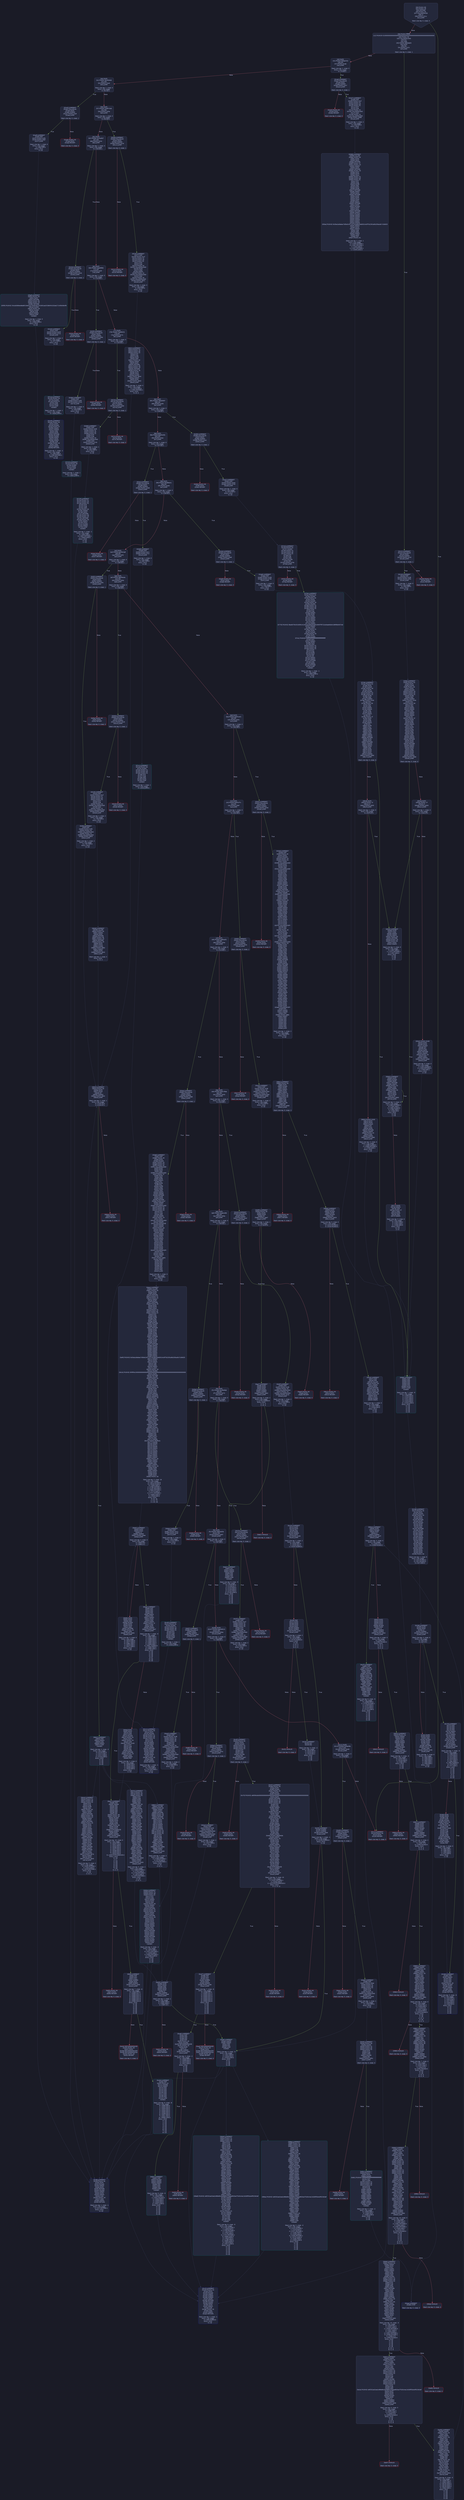 digraph G {
    node [shape=box, style="filled, rounded", color="#565f89", fontcolor="#c0caf5", fontname="Helvetica", fillcolor="#24283b"];
    edge [color="#414868", fontcolor="#c0caf5", fontname="Helvetica"];
    bgcolor="#1a1b26";
    0 [ label = "[00] PUSH1 80
[02] PUSH1 40
[04] MSTORE
[05] PUSH1 04
[07] CALLDATASIZE
[08] LT
[09] PUSH2 011c
[0c] JUMPI

Stack size req: 0, sizeΔ: 0
" shape = invhouse]
    1 [ label = "[0d] PUSH4 ffffffff
[12] PUSH29 0100000000000000000000000000000000000000000000000000000000
[30] PUSH1 00
[32] CALLDATALOAD
[33] DIV
[34] AND
[35] PUSH4 06fdde03
[3a] DUP2
[3b] EQ
[3c] PUSH2 0121
[3f] JUMPI

Stack size req: 0, sizeΔ: 1
"]
    2 [ label = "[40] DUP1
[41] PUSH4 095ea7b3
[46] EQ
[47] PUSH2 01ab
[4a] JUMPI

Stack size req: 1, sizeΔ: 0
Entry->Op usage:
	0->70:EQ:1
"]
    3 [ label = "[4b] DUP1
[4c] PUSH4 18160ddd
[51] EQ
[52] PUSH2 01e3
[55] JUMPI

Stack size req: 1, sizeΔ: 0
Entry->Op usage:
	0->81:EQ:1
"]
    4 [ label = "[56] DUP1
[57] PUSH4 23b872dd
[5c] EQ
[5d] PUSH2 020a
[60] JUMPI

Stack size req: 1, sizeΔ: 0
Entry->Op usage:
	0->92:EQ:1
"]
    5 [ label = "[61] DUP1
[62] PUSH4 313ce567
[67] EQ
[68] PUSH2 0234
[6b] JUMPI

Stack size req: 1, sizeΔ: 0
Entry->Op usage:
	0->103:EQ:1
"]
    6 [ label = "[6c] DUP1
[6d] PUSH4 3eaaf86b
[72] EQ
[73] PUSH2 025f
[76] JUMPI

Stack size req: 1, sizeΔ: 0
Entry->Op usage:
	0->114:EQ:1
"]
    7 [ label = "[77] DUP1
[78] PUSH4 70a08231
[7d] EQ
[7e] PUSH2 0274
[81] JUMPI

Stack size req: 1, sizeΔ: 0
Entry->Op usage:
	0->125:EQ:1
"]
    8 [ label = "[82] DUP1
[83] PUSH4 79ba5097
[88] EQ
[89] PUSH2 0295
[8c] JUMPI

Stack size req: 1, sizeΔ: 0
Entry->Op usage:
	0->136:EQ:1
"]
    9 [ label = "[8d] DUP1
[8e] PUSH4 8da5cb5b
[93] EQ
[94] PUSH2 02ac
[97] JUMPI

Stack size req: 1, sizeΔ: 0
Entry->Op usage:
	0->147:EQ:1
"]
    10 [ label = "[98] DUP1
[99] PUSH4 95d89b41
[9e] EQ
[9f] PUSH2 02dd
[a2] JUMPI

Stack size req: 1, sizeΔ: 0
Entry->Op usage:
	0->158:EQ:1
"]
    11 [ label = "[a3] DUP1
[a4] PUSH4 a293d1e8
[a9] EQ
[aa] PUSH2 02f2
[ad] JUMPI

Stack size req: 1, sizeΔ: 0
Entry->Op usage:
	0->169:EQ:1
"]
    12 [ label = "[ae] DUP1
[af] PUSH4 a9059cbb
[b4] EQ
[b5] PUSH2 030d
[b8] JUMPI

Stack size req: 1, sizeΔ: 0
Entry->Op usage:
	0->180:EQ:1
"]
    13 [ label = "[b9] DUP1
[ba] PUSH4 aad41a41
[bf] EQ
[c0] PUSH2 0331
[c3] JUMPI

Stack size req: 1, sizeΔ: 0
Entry->Op usage:
	0->191:EQ:1
"]
    14 [ label = "[c4] DUP1
[c5] PUSH4 b5931f7c
[ca] EQ
[cb] PUSH2 03bf
[ce] JUMPI

Stack size req: 1, sizeΔ: 0
Entry->Op usage:
	0->202:EQ:1
"]
    15 [ label = "[cf] DUP1
[d0] PUSH4 cae9ca51
[d5] EQ
[d6] PUSH2 03da
[d9] JUMPI

Stack size req: 1, sizeΔ: 0
Entry->Op usage:
	0->213:EQ:1
"]
    16 [ label = "[da] DUP1
[db] PUSH4 d05c78da
[e0] EQ
[e1] PUSH2 0443
[e4] JUMPI

Stack size req: 1, sizeΔ: 0
Entry->Op usage:
	0->224:EQ:1
"]
    17 [ label = "[e5] DUP1
[e6] PUSH4 d4ee1d90
[eb] EQ
[ec] PUSH2 045e
[ef] JUMPI

Stack size req: 1, sizeΔ: 0
Entry->Op usage:
	0->235:EQ:1
"]
    18 [ label = "[f0] DUP1
[f1] PUSH4 dc39d06d
[f6] EQ
[f7] PUSH2 0473
[fa] JUMPI

Stack size req: 1, sizeΔ: 0
Entry->Op usage:
	0->246:EQ:1
"]
    19 [ label = "[fb] DUP1
[fc] PUSH4 dd62ed3e
[0101] EQ
[0102] PUSH2 0497
[0105] JUMPI

Stack size req: 1, sizeΔ: 0
Entry->Op usage:
	0->257:EQ:1
"]
    20 [ label = "[0106] DUP1
[0107] PUSH4 e6cb9013
[010c] EQ
[010d] PUSH2 04be
[0110] JUMPI

Stack size req: 1, sizeΔ: 0
Entry->Op usage:
	0->268:EQ:1
"]
    21 [ label = "[0111] DUP1
[0112] PUSH4 f2fde38b
[0117] EQ
[0118] PUSH2 04d9
[011b] JUMPI

Stack size req: 1, sizeΔ: 0
Entry->Op usage:
	0->279:EQ:1
"]
    22 [ label = "[011c] JUMPDEST
[011d] PUSH1 00
[011f] DUP1
[0120] REVERT

Stack size req: 0, sizeΔ: 0
" color = "red"]
    23 [ label = "[0121] JUMPDEST
[0122] CALLVALUE
[0123] DUP1
[0124] ISZERO
[0125] PUSH2 012d
[0128] JUMPI

Stack size req: 0, sizeΔ: 1
"]
    24 [ label = "[0129] PUSH1 00
[012b] DUP1
[012c] REVERT

Stack size req: 0, sizeΔ: 0
" color = "red"]
    25 [ label = "[012d] JUMPDEST
[012e] POP
[012f] PUSH2 0136
[0132] PUSH2 04fa
[0135] JUMP

Stack size req: 1, sizeΔ: 0
Entry->Op usage:
	0->302:POP:0
Entry->Exit:
	0->😵
"]
    26 [ label = "[0136] JUMPDEST
[0137] PUSH1 40
[0139] DUP1
[013a] MLOAD
[013b] PUSH1 20
[013d] DUP1
[013e] DUP3
[013f] MSTORE
[0140] DUP4
[0141] MLOAD
[0142] DUP2
[0143] DUP4
[0144] ADD
[0145] MSTORE
[0146] DUP4
[0147] MLOAD
[0148] SWAP2
[0149] SWAP3
[014a] DUP4
[014b] SWAP3
[014c] SWAP1
[014d] DUP4
[014e] ADD
[014f] SWAP2
[0150] DUP6
[0151] ADD
[0152] SWAP1
[0153] DUP1
[0154] DUP4
[0155] DUP4
[0156] PUSH1 00

Stack size req: 1, sizeΔ: 9
Entry->Op usage:
	0->321:MLOAD:0
	0->327:MLOAD:0
	0->337:ADD:0
"]
    27 [ label = "[0158] JUMPDEST
[0159] DUP4
[015a] DUP2
[015b] LT
[015c] ISZERO
[015d] PUSH2 0170
[0160] JUMPI

Stack size req: 4, sizeΔ: 0
Entry->Op usage:
	0->347:LT:0
	3->347:LT:1
"]
    28 [ label = "[0161] DUP2
[0162] DUP2
[0163] ADD
[0164] MLOAD
[0165] DUP4
[0166] DUP3
[0167] ADD
[0168] MSTORE
[0169] PUSH1 20
[016b] ADD
[016c] PUSH2 0158
[016f] JUMP

Stack size req: 3, sizeΔ: 0
Entry->Op usage:
	0->355:ADD:0
	0->359:ADD:0
	0->363:ADD:1
	1->355:ADD:1
	2->359:ADD:1
Entry->Exit:
	0->😵
"]
    29 [ label = "[0170] JUMPDEST
[0171] POP
[0172] POP
[0173] POP
[0174] POP
[0175] SWAP1
[0176] POP
[0177] SWAP1
[0178] DUP2
[0179] ADD
[017a] SWAP1
[017b] PUSH1 1f
[017d] AND
[017e] DUP1
[017f] ISZERO
[0180] PUSH2 019d
[0183] JUMPI

Stack size req: 7, sizeΔ: -5
Entry->Op usage:
	0->369:POP:0
	1->370:POP:0
	2->371:POP:0
	3->372:POP:0
	4->377:ADD:0
	4->381:AND:1
	4->383:ISZERO:0
	5->374:POP:0
	6->377:ADD:1
Entry->Exit:
	0->😵
	1->😵
	2->😵
	3->😵
	4->0
	5->😵
	6->😵
"]
    30 [ label = "[0184] DUP1
[0185] DUP3
[0186] SUB
[0187] DUP1
[0188] MLOAD
[0189] PUSH1 01
[018b] DUP4
[018c] PUSH1 20
[018e] SUB
[018f] PUSH2 0100
[0192] EXP
[0193] SUB
[0194] NOT
[0195] AND
[0196] DUP2
[0197] MSTORE
[0198] PUSH1 20
[019a] ADD
[019b] SWAP2
[019c] POP

Stack size req: 2, sizeΔ: 0
Entry->Op usage:
	0->390:SUB:1
	0->398:SUB:1
	1->390:SUB:0
	1->412:POP:0
Entry->Exit:
	1->😵
"]
    31 [ label = "[019d] JUMPDEST
[019e] POP
[019f] SWAP3
[01a0] POP
[01a1] POP
[01a2] POP
[01a3] PUSH1 40
[01a5] MLOAD
[01a6] DUP1
[01a7] SWAP2
[01a8] SUB
[01a9] SWAP1
[01aa] RETURN

Stack size req: 5, sizeΔ: -5
Entry->Op usage:
	0->414:POP:0
	1->424:SUB:0
	2->417:POP:0
	3->418:POP:0
	4->416:POP:0
Entry->Exit:
	0->😵
	1->😵
	2->😵
	3->😵
	4->😵
" color = "darkblue"]
    32 [ label = "[01ab] JUMPDEST
[01ac] CALLVALUE
[01ad] DUP1
[01ae] ISZERO
[01af] PUSH2 01b7
[01b2] JUMPI

Stack size req: 0, sizeΔ: 1
"]
    33 [ label = "[01b3] PUSH1 00
[01b5] DUP1
[01b6] REVERT

Stack size req: 0, sizeΔ: 0
" color = "red"]
    34 [ label = "[01b7] JUMPDEST
[01b8] POP
[01b9] PUSH2 01cf
[01bc] PUSH1 01
[01be] PUSH1 a0
[01c0] PUSH1 02
[01c2] EXP
[01c3] SUB
[01c4] PUSH1 04
[01c6] CALLDATALOAD
[01c7] AND
[01c8] PUSH1 24
[01ca] CALLDATALOAD
[01cb] PUSH2 0588
[01ce] JUMP

Stack size req: 1, sizeΔ: 2
Entry->Op usage:
	0->440:POP:0
Entry->Exit:
	0->😵
"]
    35 [ label = "[01cf] JUMPDEST
[01d0] PUSH1 40
[01d2] DUP1
[01d3] MLOAD
[01d4] SWAP2
[01d5] ISZERO
[01d6] ISZERO
[01d7] DUP3
[01d8] MSTORE
[01d9] MLOAD
[01da] SWAP1
[01db] DUP2
[01dc] SWAP1
[01dd] SUB
[01de] PUSH1 20
[01e0] ADD
[01e1] SWAP1
[01e2] RETURN

Stack size req: 1, sizeΔ: -1
Entry->Op usage:
	0->469:ISZERO:0
Entry->Exit:
	0->😵
" color = "darkblue"]
    36 [ label = "[01e3] JUMPDEST
[01e4] CALLVALUE
[01e5] DUP1
[01e6] ISZERO
[01e7] PUSH2 01ef
[01ea] JUMPI

Stack size req: 0, sizeΔ: 1
"]
    37 [ label = "[01eb] PUSH1 00
[01ed] DUP1
[01ee] REVERT

Stack size req: 0, sizeΔ: 0
" color = "red"]
    38 [ label = "[01ef] JUMPDEST
[01f0] POP
[01f1] PUSH2 01f8
[01f4] PUSH2 05ef
[01f7] JUMP

Stack size req: 1, sizeΔ: 0
Entry->Op usage:
	0->496:POP:0
Entry->Exit:
	0->😵
"]
    39 [ label = "[01f8] JUMPDEST
[01f9] PUSH1 40
[01fb] DUP1
[01fc] MLOAD
[01fd] SWAP2
[01fe] DUP3
[01ff] MSTORE
[0200] MLOAD
[0201] SWAP1
[0202] DUP2
[0203] SWAP1
[0204] SUB
[0205] PUSH1 20
[0207] ADD
[0208] SWAP1
[0209] RETURN

Stack size req: 1, sizeΔ: -1
Entry->Op usage:
	0->511:MSTORE:1
Entry->Exit:
	0->😵
" color = "darkblue"]
    40 [ label = "[020a] JUMPDEST
[020b] CALLVALUE
[020c] DUP1
[020d] ISZERO
[020e] PUSH2 0216
[0211] JUMPI

Stack size req: 0, sizeΔ: 1
"]
    41 [ label = "[0212] PUSH1 00
[0214] DUP1
[0215] REVERT

Stack size req: 0, sizeΔ: 0
" color = "red"]
    42 [ label = "[0216] JUMPDEST
[0217] POP
[0218] PUSH2 01cf
[021b] PUSH1 01
[021d] PUSH1 a0
[021f] PUSH1 02
[0221] EXP
[0222] SUB
[0223] PUSH1 04
[0225] CALLDATALOAD
[0226] DUP2
[0227] AND
[0228] SWAP1
[0229] PUSH1 24
[022b] CALLDATALOAD
[022c] AND
[022d] PUSH1 44
[022f] CALLDATALOAD
[0230] PUSH2 0621
[0233] JUMP

Stack size req: 1, sizeΔ: 3
Entry->Op usage:
	0->535:POP:0
Entry->Exit:
	0->😵
"]
    43 [ label = "[0234] JUMPDEST
[0235] CALLVALUE
[0236] DUP1
[0237] ISZERO
[0238] PUSH2 0240
[023b] JUMPI

Stack size req: 0, sizeΔ: 1
"]
    44 [ label = "[023c] PUSH1 00
[023e] DUP1
[023f] REVERT

Stack size req: 0, sizeΔ: 0
" color = "red"]
    45 [ label = "[0240] JUMPDEST
[0241] POP
[0242] PUSH2 0249
[0245] PUSH2 071a
[0248] JUMP

Stack size req: 1, sizeΔ: 0
Entry->Op usage:
	0->577:POP:0
Entry->Exit:
	0->😵
"]
    46 [ label = "[0249] JUMPDEST
[024a] PUSH1 40
[024c] DUP1
[024d] MLOAD
[024e] PUSH1 ff
[0250] SWAP1
[0251] SWAP3
[0252] AND
[0253] DUP3
[0254] MSTORE
[0255] MLOAD
[0256] SWAP1
[0257] DUP2
[0258] SWAP1
[0259] SUB
[025a] PUSH1 20
[025c] ADD
[025d] SWAP1
[025e] RETURN

Stack size req: 1, sizeΔ: -1
Entry->Op usage:
	0->594:AND:0
	0->596:MSTORE:1
Entry->Exit:
	0->😵
" color = "darkblue"]
    47 [ label = "[025f] JUMPDEST
[0260] CALLVALUE
[0261] DUP1
[0262] ISZERO
[0263] PUSH2 026b
[0266] JUMPI

Stack size req: 0, sizeΔ: 1
"]
    48 [ label = "[0267] PUSH1 00
[0269] DUP1
[026a] REVERT

Stack size req: 0, sizeΔ: 0
" color = "red"]
    49 [ label = "[026b] JUMPDEST
[026c] POP
[026d] PUSH2 01f8
[0270] PUSH2 0723
[0273] JUMP

Stack size req: 1, sizeΔ: 0
Entry->Op usage:
	0->620:POP:0
Entry->Exit:
	0->😵
"]
    50 [ label = "[0274] JUMPDEST
[0275] CALLVALUE
[0276] DUP1
[0277] ISZERO
[0278] PUSH2 0280
[027b] JUMPI

Stack size req: 0, sizeΔ: 1
"]
    51 [ label = "[027c] PUSH1 00
[027e] DUP1
[027f] REVERT

Stack size req: 0, sizeΔ: 0
" color = "red"]
    52 [ label = "[0280] JUMPDEST
[0281] POP
[0282] PUSH2 01f8
[0285] PUSH1 01
[0287] PUSH1 a0
[0289] PUSH1 02
[028b] EXP
[028c] SUB
[028d] PUSH1 04
[028f] CALLDATALOAD
[0290] AND
[0291] PUSH2 0729
[0294] JUMP

Stack size req: 1, sizeΔ: 1
Entry->Op usage:
	0->641:POP:0
Entry->Exit:
	0->😵
"]
    53 [ label = "[0295] JUMPDEST
[0296] CALLVALUE
[0297] DUP1
[0298] ISZERO
[0299] PUSH2 02a1
[029c] JUMPI

Stack size req: 0, sizeΔ: 1
"]
    54 [ label = "[029d] PUSH1 00
[029f] DUP1
[02a0] REVERT

Stack size req: 0, sizeΔ: 0
" color = "red"]
    55 [ label = "[02a1] JUMPDEST
[02a2] POP
[02a3] PUSH2 02aa
[02a6] PUSH2 0744
[02a9] JUMP

Stack size req: 1, sizeΔ: 0
Entry->Op usage:
	0->674:POP:0
Entry->Exit:
	0->😵
"]
    56 [ label = "[02aa] JUMPDEST
[02ab] STOP

Stack size req: 0, sizeΔ: 0
" color = "darkblue"]
    57 [ label = "[02ac] JUMPDEST
[02ad] CALLVALUE
[02ae] DUP1
[02af] ISZERO
[02b0] PUSH2 02b8
[02b3] JUMPI

Stack size req: 0, sizeΔ: 1
"]
    58 [ label = "[02b4] PUSH1 00
[02b6] DUP1
[02b7] REVERT

Stack size req: 0, sizeΔ: 0
" color = "red"]
    59 [ label = "[02b8] JUMPDEST
[02b9] POP
[02ba] PUSH2 02c1
[02bd] PUSH2 07cc
[02c0] JUMP

Stack size req: 1, sizeΔ: 0
Entry->Op usage:
	0->697:POP:0
Entry->Exit:
	0->😵
"]
    60 [ label = "[02c1] JUMPDEST
[02c2] PUSH1 40
[02c4] DUP1
[02c5] MLOAD
[02c6] PUSH1 01
[02c8] PUSH1 a0
[02ca] PUSH1 02
[02cc] EXP
[02cd] SUB
[02ce] SWAP1
[02cf] SWAP3
[02d0] AND
[02d1] DUP3
[02d2] MSTORE
[02d3] MLOAD
[02d4] SWAP1
[02d5] DUP2
[02d6] SWAP1
[02d7] SUB
[02d8] PUSH1 20
[02da] ADD
[02db] SWAP1
[02dc] RETURN

Stack size req: 1, sizeΔ: -1
Entry->Op usage:
	0->720:AND:0
	0->722:MSTORE:1
Entry->Exit:
	0->😵
" color = "darkblue"]
    61 [ label = "[02dd] JUMPDEST
[02de] CALLVALUE
[02df] DUP1
[02e0] ISZERO
[02e1] PUSH2 02e9
[02e4] JUMPI

Stack size req: 0, sizeΔ: 1
"]
    62 [ label = "[02e5] PUSH1 00
[02e7] DUP1
[02e8] REVERT

Stack size req: 0, sizeΔ: 0
" color = "red"]
    63 [ label = "[02e9] JUMPDEST
[02ea] POP
[02eb] PUSH2 0136
[02ee] PUSH2 07db
[02f1] JUMP

Stack size req: 1, sizeΔ: 0
Entry->Op usage:
	0->746:POP:0
Entry->Exit:
	0->😵
"]
    64 [ label = "[02f2] JUMPDEST
[02f3] CALLVALUE
[02f4] DUP1
[02f5] ISZERO
[02f6] PUSH2 02fe
[02f9] JUMPI

Stack size req: 0, sizeΔ: 1
"]
    65 [ label = "[02fa] PUSH1 00
[02fc] DUP1
[02fd] REVERT

Stack size req: 0, sizeΔ: 0
" color = "red"]
    66 [ label = "[02fe] JUMPDEST
[02ff] POP
[0300] PUSH2 01f8
[0303] PUSH1 04
[0305] CALLDATALOAD
[0306] PUSH1 24
[0308] CALLDATALOAD
[0309] PUSH2 0833
[030c] JUMP

Stack size req: 1, sizeΔ: 2
Entry->Op usage:
	0->767:POP:0
Entry->Exit:
	0->😵
"]
    67 [ label = "[030d] JUMPDEST
[030e] CALLVALUE
[030f] DUP1
[0310] ISZERO
[0311] PUSH2 0319
[0314] JUMPI

Stack size req: 0, sizeΔ: 1
"]
    68 [ label = "[0315] PUSH1 00
[0317] DUP1
[0318] REVERT

Stack size req: 0, sizeΔ: 0
" color = "red"]
    69 [ label = "[0319] JUMPDEST
[031a] POP
[031b] PUSH2 01cf
[031e] PUSH1 01
[0320] PUSH1 a0
[0322] PUSH1 02
[0324] EXP
[0325] SUB
[0326] PUSH1 04
[0328] CALLDATALOAD
[0329] AND
[032a] PUSH1 24
[032c] CALLDATALOAD
[032d] PUSH2 0848
[0330] JUMP

Stack size req: 1, sizeΔ: 2
Entry->Op usage:
	0->794:POP:0
Entry->Exit:
	0->😵
"]
    70 [ label = "[0331] JUMPDEST
[0332] CALLVALUE
[0333] DUP1
[0334] ISZERO
[0335] PUSH2 033d
[0338] JUMPI

Stack size req: 0, sizeΔ: 1
"]
    71 [ label = "[0339] PUSH1 00
[033b] DUP1
[033c] REVERT

Stack size req: 0, sizeΔ: 0
" color = "red"]
    72 [ label = "[033d] JUMPDEST
[033e] POP
[033f] PUSH1 40
[0341] DUP1
[0342] MLOAD
[0343] PUSH1 20
[0345] PUSH1 04
[0347] DUP1
[0348] CALLDATALOAD
[0349] DUP1
[034a] DUP3
[034b] ADD
[034c] CALLDATALOAD
[034d] DUP4
[034e] DUP2
[034f] MUL
[0350] DUP1
[0351] DUP7
[0352] ADD
[0353] DUP6
[0354] ADD
[0355] SWAP1
[0356] SWAP7
[0357] MSTORE
[0358] DUP1
[0359] DUP6
[035a] MSTORE
[035b] PUSH2 01cf
[035e] SWAP6
[035f] CALLDATASIZE
[0360] SWAP6
[0361] SWAP4
[0362] SWAP5
[0363] PUSH1 24
[0365] SWAP5
[0366] SWAP4
[0367] DUP6
[0368] ADD
[0369] SWAP3
[036a] SWAP2
[036b] DUP3
[036c] SWAP2
[036d] DUP6
[036e] ADD
[036f] SWAP1
[0370] DUP5
[0371] SWAP1
[0372] DUP1
[0373] DUP3
[0374] DUP5
[0375] CALLDATACOPY
[0376] POP
[0377] POP
[0378] PUSH1 40
[037a] DUP1
[037b] MLOAD
[037c] DUP8
[037d] CALLDATALOAD
[037e] DUP10
[037f] ADD
[0380] DUP1
[0381] CALLDATALOAD
[0382] PUSH1 20
[0384] DUP2
[0385] DUP2
[0386] MUL
[0387] DUP5
[0388] DUP2
[0389] ADD
[038a] DUP3
[038b] ADD
[038c] SWAP1
[038d] SWAP6
[038e] MSTORE
[038f] DUP2
[0390] DUP5
[0391] MSTORE
[0392] SWAP9
[0393] SWAP12
[0394] SWAP11
[0395] SWAP10
[0396] DUP10
[0397] ADD
[0398] SWAP9
[0399] SWAP3
[039a] SWAP8
[039b] POP
[039c] SWAP1
[039d] DUP3
[039e] ADD
[039f] SWAP6
[03a0] POP
[03a1] SWAP4
[03a2] POP
[03a3] DUP4
[03a4] SWAP3
[03a5] POP
[03a6] DUP6
[03a7] ADD
[03a8] SWAP1
[03a9] DUP5
[03aa] SWAP1
[03ab] DUP1
[03ac] DUP3
[03ad] DUP5
[03ae] CALLDATACOPY
[03af] POP
[03b0] SWAP5
[03b1] SWAP8
[03b2] POP
[03b3] PUSH2 08ec
[03b6] SWAP7
[03b7] POP
[03b8] POP
[03b9] POP
[03ba] POP
[03bb] POP
[03bc] POP
[03bd] POP
[03be] JUMP

Stack size req: 1, sizeΔ: 2
Entry->Op usage:
	0->830:POP:0
Entry->Exit:
	0->😵
"]
    73 [ label = "[03bf] JUMPDEST
[03c0] CALLVALUE
[03c1] DUP1
[03c2] ISZERO
[03c3] PUSH2 03cb
[03c6] JUMPI

Stack size req: 0, sizeΔ: 1
"]
    74 [ label = "[03c7] PUSH1 00
[03c9] DUP1
[03ca] REVERT

Stack size req: 0, sizeΔ: 0
" color = "red"]
    75 [ label = "[03cb] JUMPDEST
[03cc] POP
[03cd] PUSH2 01f8
[03d0] PUSH1 04
[03d2] CALLDATALOAD
[03d3] PUSH1 24
[03d5] CALLDATALOAD
[03d6] PUSH2 0a99
[03d9] JUMP

Stack size req: 1, sizeΔ: 2
Entry->Op usage:
	0->972:POP:0
Entry->Exit:
	0->😵
"]
    76 [ label = "[03da] JUMPDEST
[03db] CALLVALUE
[03dc] DUP1
[03dd] ISZERO
[03de] PUSH2 03e6
[03e1] JUMPI

Stack size req: 0, sizeΔ: 1
"]
    77 [ label = "[03e2] PUSH1 00
[03e4] DUP1
[03e5] REVERT

Stack size req: 0, sizeΔ: 0
" color = "red"]
    78 [ label = "[03e6] JUMPDEST
[03e7] POP
[03e8] PUSH1 40
[03ea] DUP1
[03eb] MLOAD
[03ec] PUSH1 20
[03ee] PUSH1 04
[03f0] PUSH1 44
[03f2] CALLDATALOAD
[03f3] DUP2
[03f4] DUP2
[03f5] ADD
[03f6] CALLDATALOAD
[03f7] PUSH1 1f
[03f9] DUP2
[03fa] ADD
[03fb] DUP5
[03fc] SWAP1
[03fd] DIV
[03fe] DUP5
[03ff] MUL
[0400] DUP6
[0401] ADD
[0402] DUP5
[0403] ADD
[0404] SWAP1
[0405] SWAP6
[0406] MSTORE
[0407] DUP5
[0408] DUP5
[0409] MSTORE
[040a] PUSH2 01cf
[040d] SWAP5
[040e] DUP3
[040f] CALLDATALOAD
[0410] PUSH1 01
[0412] PUSH1 a0
[0414] PUSH1 02
[0416] EXP
[0417] SUB
[0418] AND
[0419] SWAP5
[041a] PUSH1 24
[041c] DUP1
[041d] CALLDATALOAD
[041e] SWAP6
[041f] CALLDATASIZE
[0420] SWAP6
[0421] SWAP5
[0422] PUSH1 64
[0424] SWAP5
[0425] SWAP3
[0426] ADD
[0427] SWAP2
[0428] SWAP1
[0429] DUP2
[042a] SWAP1
[042b] DUP5
[042c] ADD
[042d] DUP4
[042e] DUP3
[042f] DUP1
[0430] DUP3
[0431] DUP5
[0432] CALLDATACOPY
[0433] POP
[0434] SWAP5
[0435] SWAP8
[0436] POP
[0437] PUSH2 0aba
[043a] SWAP7
[043b] POP
[043c] POP
[043d] POP
[043e] POP
[043f] POP
[0440] POP
[0441] POP
[0442] JUMP

Stack size req: 1, sizeΔ: 3
Entry->Op usage:
	0->999:POP:0
Entry->Exit:
	0->😵
"]
    79 [ label = "[0443] JUMPDEST
[0444] CALLVALUE
[0445] DUP1
[0446] ISZERO
[0447] PUSH2 044f
[044a] JUMPI

Stack size req: 0, sizeΔ: 1
"]
    80 [ label = "[044b] PUSH1 00
[044d] DUP1
[044e] REVERT

Stack size req: 0, sizeΔ: 0
" color = "red"]
    81 [ label = "[044f] JUMPDEST
[0450] POP
[0451] PUSH2 01f8
[0454] PUSH1 04
[0456] CALLDATALOAD
[0457] PUSH1 24
[0459] CALLDATALOAD
[045a] PUSH2 0c1b
[045d] JUMP

Stack size req: 1, sizeΔ: 2
Entry->Op usage:
	0->1104:POP:0
Entry->Exit:
	0->😵
"]
    82 [ label = "[045e] JUMPDEST
[045f] CALLVALUE
[0460] DUP1
[0461] ISZERO
[0462] PUSH2 046a
[0465] JUMPI

Stack size req: 0, sizeΔ: 1
"]
    83 [ label = "[0466] PUSH1 00
[0468] DUP1
[0469] REVERT

Stack size req: 0, sizeΔ: 0
" color = "red"]
    84 [ label = "[046a] JUMPDEST
[046b] POP
[046c] PUSH2 02c1
[046f] PUSH2 0c40
[0472] JUMP

Stack size req: 1, sizeΔ: 0
Entry->Op usage:
	0->1131:POP:0
Entry->Exit:
	0->😵
"]
    85 [ label = "[0473] JUMPDEST
[0474] CALLVALUE
[0475] DUP1
[0476] ISZERO
[0477] PUSH2 047f
[047a] JUMPI

Stack size req: 0, sizeΔ: 1
"]
    86 [ label = "[047b] PUSH1 00
[047d] DUP1
[047e] REVERT

Stack size req: 0, sizeΔ: 0
" color = "red"]
    87 [ label = "[047f] JUMPDEST
[0480] POP
[0481] PUSH2 01cf
[0484] PUSH1 01
[0486] PUSH1 a0
[0488] PUSH1 02
[048a] EXP
[048b] SUB
[048c] PUSH1 04
[048e] CALLDATALOAD
[048f] AND
[0490] PUSH1 24
[0492] CALLDATALOAD
[0493] PUSH2 0c4f
[0496] JUMP

Stack size req: 1, sizeΔ: 2
Entry->Op usage:
	0->1152:POP:0
Entry->Exit:
	0->😵
"]
    88 [ label = "[0497] JUMPDEST
[0498] CALLVALUE
[0499] DUP1
[049a] ISZERO
[049b] PUSH2 04a3
[049e] JUMPI

Stack size req: 0, sizeΔ: 1
"]
    89 [ label = "[049f] PUSH1 00
[04a1] DUP1
[04a2] REVERT

Stack size req: 0, sizeΔ: 0
" color = "red"]
    90 [ label = "[04a3] JUMPDEST
[04a4] POP
[04a5] PUSH2 01f8
[04a8] PUSH1 01
[04aa] PUSH1 a0
[04ac] PUSH1 02
[04ae] EXP
[04af] SUB
[04b0] PUSH1 04
[04b2] CALLDATALOAD
[04b3] DUP2
[04b4] AND
[04b5] SWAP1
[04b6] PUSH1 24
[04b8] CALLDATALOAD
[04b9] AND
[04ba] PUSH2 0d0a
[04bd] JUMP

Stack size req: 1, sizeΔ: 2
Entry->Op usage:
	0->1188:POP:0
Entry->Exit:
	0->😵
"]
    91 [ label = "[04be] JUMPDEST
[04bf] CALLVALUE
[04c0] DUP1
[04c1] ISZERO
[04c2] PUSH2 04ca
[04c5] JUMPI

Stack size req: 0, sizeΔ: 1
"]
    92 [ label = "[04c6] PUSH1 00
[04c8] DUP1
[04c9] REVERT

Stack size req: 0, sizeΔ: 0
" color = "red"]
    93 [ label = "[04ca] JUMPDEST
[04cb] POP
[04cc] PUSH2 01f8
[04cf] PUSH1 04
[04d1] CALLDATALOAD
[04d2] PUSH1 24
[04d4] CALLDATALOAD
[04d5] PUSH2 0d35
[04d8] JUMP

Stack size req: 1, sizeΔ: 2
Entry->Op usage:
	0->1227:POP:0
Entry->Exit:
	0->😵
"]
    94 [ label = "[04d9] JUMPDEST
[04da] CALLVALUE
[04db] DUP1
[04dc] ISZERO
[04dd] PUSH2 04e5
[04e0] JUMPI

Stack size req: 0, sizeΔ: 1
"]
    95 [ label = "[04e1] PUSH1 00
[04e3] DUP1
[04e4] REVERT

Stack size req: 0, sizeΔ: 0
" color = "red"]
    96 [ label = "[04e5] JUMPDEST
[04e6] POP
[04e7] PUSH2 02aa
[04ea] PUSH1 01
[04ec] PUSH1 a0
[04ee] PUSH1 02
[04f0] EXP
[04f1] SUB
[04f2] PUSH1 04
[04f4] CALLDATALOAD
[04f5] AND
[04f6] PUSH2 0d45
[04f9] JUMP

Stack size req: 1, sizeΔ: 1
Entry->Op usage:
	0->1254:POP:0
Entry->Exit:
	0->😵
"]
    97 [ label = "[04fa] JUMPDEST
[04fb] PUSH1 03
[04fd] DUP1
[04fe] SLOAD
[04ff] PUSH1 40
[0501] DUP1
[0502] MLOAD
[0503] PUSH1 20
[0505] PUSH1 02
[0507] PUSH1 01
[0509] DUP6
[050a] AND
[050b] ISZERO
[050c] PUSH2 0100
[050f] MUL
[0510] PUSH1 00
[0512] NOT
[0513] ADD
[0514] SWAP1
[0515] SWAP5
[0516] AND
[0517] SWAP4
[0518] SWAP1
[0519] SWAP4
[051a] DIV
[051b] PUSH1 1f
[051d] DUP2
[051e] ADD
[051f] DUP5
[0520] SWAP1
[0521] DIV
[0522] DUP5
[0523] MUL
[0524] DUP3
[0525] ADD
[0526] DUP5
[0527] ADD
[0528] SWAP1
[0529] SWAP3
[052a] MSTORE
[052b] DUP2
[052c] DUP2
[052d] MSTORE
[052e] SWAP3
[052f] SWAP2
[0530] DUP4
[0531] ADD
[0532] DUP3
[0533] DUP3
[0534] DUP1
[0535] ISZERO
[0536] PUSH2 0580
[0539] JUMPI

Stack size req: 0, sizeΔ: 6
"]
    98 [ label = "[053a] DUP1
[053b] PUSH1 1f
[053d] LT
[053e] PUSH2 0555
[0541] JUMPI

Stack size req: 1, sizeΔ: 0
Entry->Op usage:
	0->1341:LT:1
"]
    99 [ label = "[0542] PUSH2 0100
[0545] DUP1
[0546] DUP4
[0547] SLOAD
[0548] DIV
[0549] MUL
[054a] DUP4
[054b] MSTORE
[054c] SWAP2
[054d] PUSH1 20
[054f] ADD
[0550] SWAP2
[0551] PUSH2 0580
[0554] JUMP

Stack size req: 3, sizeΔ: 0
Entry->Op usage:
	1->1351:SLOAD:0
	2->1355:MSTORE:0
	2->1359:ADD:1
Entry->Exit:
	2->😵
"]
    100 [ label = "[0555] JUMPDEST
[0556] DUP3
[0557] ADD
[0558] SWAP2
[0559] SWAP1
[055a] PUSH1 00
[055c] MSTORE
[055d] PUSH1 20
[055f] PUSH1 00
[0561] SHA3
[0562] SWAP1

Stack size req: 3, sizeΔ: 0
Entry->Op usage:
	0->1367:ADD:1
	1->1372:MSTORE:1
	2->1367:ADD:0
Entry->Exit:
	0->😵
	1->😵
	2->0
"]
    101 [ label = "[0563] JUMPDEST
[0564] DUP2
[0565] SLOAD
[0566] DUP2
[0567] MSTORE
[0568] SWAP1
[0569] PUSH1 01
[056b] ADD
[056c] SWAP1
[056d] PUSH1 20
[056f] ADD
[0570] DUP1
[0571] DUP4
[0572] GT
[0573] PUSH2 0563
[0576] JUMPI

Stack size req: 3, sizeΔ: 0
Entry->Op usage:
	0->1383:MSTORE:0
	0->1391:ADD:1
	1->1381:SLOAD:0
	1->1387:ADD:1
	2->1394:GT:0
Entry->Exit:
	0->😵
	1->😵
"]
    102 [ label = "[0577] DUP3
[0578] SWAP1
[0579] SUB
[057a] PUSH1 1f
[057c] AND
[057d] DUP3
[057e] ADD
[057f] SWAP2

Stack size req: 3, sizeΔ: 0
Entry->Op usage:
	0->1401:SUB:0
	2->1401:SUB:1
	2->1406:ADD:0
Entry->Exit:
	0->😵
	2->0
"]
    103 [ label = "[0580] JUMPDEST
[0581] POP
[0582] POP
[0583] POP
[0584] POP
[0585] POP
[0586] DUP2
[0587] JUMP
Indirect!

Stack size req: 7, sizeΔ: -5
Entry->Op usage:
	0->1409:POP:0
	1->1410:POP:0
	2->1411:POP:0
	3->1412:POP:0
	4->1413:POP:0
	6->1415:JUMP:0
Entry->Exit:
	0->😵
	1->😵
	2->😵
	3->😵
	4->😵
" color = "teal"]
    104 [ label = "[0588] JUMPDEST
[0589] CALLER
[058a] PUSH1 00
[058c] DUP2
[058d] DUP2
[058e] MSTORE
[058f] PUSH1 07
[0591] PUSH1 20
[0593] SWAP1
[0594] DUP2
[0595] MSTORE
[0596] PUSH1 40
[0598] DUP1
[0599] DUP4
[059a] SHA3
[059b] PUSH1 01
[059d] PUSH1 a0
[059f] PUSH1 02
[05a1] EXP
[05a2] SUB
[05a3] DUP8
[05a4] AND
[05a5] DUP1
[05a6] DUP6
[05a7] MSTORE
[05a8] SWAP1
[05a9] DUP4
[05aa] MSTORE
[05ab] DUP2
[05ac] DUP5
[05ad] SHA3
[05ae] DUP7
[05af] SWAP1
[05b0] SSTORE
[05b1] DUP2
[05b2] MLOAD
[05b3] DUP7
[05b4] DUP2
[05b5] MSTORE
[05b6] SWAP2
[05b7] MLOAD
[05b8] SWAP4
[05b9] SWAP5
[05ba] SWAP1
[05bb] SWAP4
[05bc] SWAP1
[05bd] SWAP3
[05be] PUSH32 8c5be1e5ebec7d5bd14f71427d1e84f3dd0314c0f7b2291e5b200ac8c7c3b925
[05df] SWAP3
[05e0] DUP3
[05e1] SWAP1
[05e2] SUB
[05e3] ADD
[05e4] SWAP1
[05e5] LOG3
[05e6] POP
[05e7] PUSH1 01

Stack size req: 2, sizeΔ: 1
Entry->Op usage:
	0->1456:SSTORE:1
	0->1461:MSTORE:1
	1->1444:AND:0
	1->1447:MSTORE:1
	1->1509:LOG3:4
"]
    105 [ label = "[05e9] JUMPDEST
[05ea] SWAP3
[05eb] SWAP2
[05ec] POP
[05ed] POP
[05ee] JUMP
Indirect!

Stack size req: 4, sizeΔ: -3
Entry->Op usage:
	1->1517:POP:0
	2->1516:POP:0
	3->1518:JUMP:0
Entry->Exit:
	0->0
	1->😵
	2->😵
	3->😵
" color = "teal"]
    106 [ label = "[05ef] JUMPDEST
[05f0] PUSH1 00
[05f2] DUP1
[05f3] MSTORE
[05f4] PUSH1 06
[05f6] PUSH1 20
[05f8] MSTORE
[05f9] PUSH32 54cdd369e4e8a8515e52ca72ec816c2101831ad1f18bf44102ed171459c9b4f8
[061a] SLOAD
[061b] PUSH1 05
[061d] SLOAD
[061e] SUB
[061f] SWAP1
[0620] JUMP
Indirect!

Stack size req: 1, sizeΔ: 0
Entry->Op usage:
	0->1568:JUMP:0
Entry->Exit:
	0->😵
" color = "teal"]
    107 [ label = "[0621] JUMPDEST
[0622] PUSH1 01
[0624] PUSH1 a0
[0626] PUSH1 02
[0628] EXP
[0629] SUB
[062a] DUP4
[062b] AND
[062c] PUSH1 00
[062e] SWAP1
[062f] DUP2
[0630] MSTORE
[0631] PUSH1 06
[0633] PUSH1 20
[0635] MSTORE
[0636] PUSH1 40
[0638] DUP2
[0639] SHA3
[063a] SLOAD
[063b] PUSH2 0644
[063e] SWAP1
[063f] DUP4
[0640] PUSH2 0833
[0643] JUMP

Stack size req: 3, sizeΔ: 4
Entry->Op usage:
	2->1579:AND:0
	2->1584:MSTORE:1
Entry->Exit:
	0->0, 4
"]
    108 [ label = "[0644] JUMPDEST
[0645] PUSH1 01
[0647] PUSH1 a0
[0649] PUSH1 02
[064b] EXP
[064c] SUB
[064d] DUP6
[064e] AND
[064f] PUSH1 00
[0651] SWAP1
[0652] DUP2
[0653] MSTORE
[0654] PUSH1 06
[0656] PUSH1 20
[0658] SWAP1
[0659] DUP2
[065a] MSTORE
[065b] PUSH1 40
[065d] DUP1
[065e] DUP4
[065f] SHA3
[0660] SWAP4
[0661] SWAP1
[0662] SWAP4
[0663] SSTORE
[0664] PUSH1 07
[0666] DUP2
[0667] MSTORE
[0668] DUP3
[0669] DUP3
[066a] SHA3
[066b] CALLER
[066c] DUP4
[066d] MSTORE
[066e] SWAP1
[066f] MSTORE
[0670] SHA3
[0671] SLOAD
[0672] PUSH2 067b
[0675] SWAP1
[0676] DUP4
[0677] PUSH2 0833
[067a] JUMP

Stack size req: 5, sizeΔ: 2
Entry->Op usage:
	0->1635:SSTORE:1
	4->1614:AND:0
	4->1619:MSTORE:1
Entry->Exit:
	0->😵
	2->0, 4
"]
    109 [ label = "[067b] JUMPDEST
[067c] PUSH1 01
[067e] PUSH1 a0
[0680] PUSH1 02
[0682] EXP
[0683] SUB
[0684] DUP1
[0685] DUP7
[0686] AND
[0687] PUSH1 00
[0689] SWAP1
[068a] DUP2
[068b] MSTORE
[068c] PUSH1 07
[068e] PUSH1 20
[0690] SWAP1
[0691] DUP2
[0692] MSTORE
[0693] PUSH1 40
[0695] DUP1
[0696] DUP4
[0697] SHA3
[0698] CALLER
[0699] DUP5
[069a] MSTORE
[069b] DUP3
[069c] MSTORE
[069d] DUP1
[069e] DUP4
[069f] SHA3
[06a0] SWAP5
[06a1] SWAP1
[06a2] SWAP5
[06a3] SSTORE
[06a4] SWAP2
[06a5] DUP7
[06a6] AND
[06a7] DUP2
[06a8] MSTORE
[06a9] PUSH1 06
[06ab] SWAP1
[06ac] SWAP2
[06ad] MSTORE
[06ae] SHA3
[06af] SLOAD
[06b0] PUSH2 06b9
[06b3] SWAP1
[06b4] DUP4
[06b5] PUSH2 0d35
[06b8] JUMP

Stack size req: 5, sizeΔ: 2
Entry->Op usage:
	0->1699:SSTORE:1
	3->1702:AND:0
	3->1704:MSTORE:1
	4->1670:AND:0
	4->1675:MSTORE:1
Entry->Exit:
	0->😵
	2->0, 4
"]
    110 [ label = "[06b9] JUMPDEST
[06ba] PUSH1 01
[06bc] PUSH1 a0
[06be] PUSH1 02
[06c0] EXP
[06c1] SUB
[06c2] DUP1
[06c3] DUP6
[06c4] AND
[06c5] PUSH1 00
[06c7] DUP2
[06c8] DUP2
[06c9] MSTORE
[06ca] PUSH1 06
[06cc] PUSH1 20
[06ce] SWAP1
[06cf] DUP2
[06d0] MSTORE
[06d1] PUSH1 40
[06d3] SWAP2
[06d4] DUP3
[06d5] SWAP1
[06d6] SHA3
[06d7] SWAP5
[06d8] SWAP1
[06d9] SWAP5
[06da] SSTORE
[06db] DUP1
[06dc] MLOAD
[06dd] DUP7
[06de] DUP2
[06df] MSTORE
[06e0] SWAP1
[06e1] MLOAD
[06e2] SWAP2
[06e3] SWAP4
[06e4] SWAP3
[06e5] DUP9
[06e6] AND
[06e7] SWAP3
[06e8] PUSH32 ddf252ad1be2c89b69c2b068fc378daa952ba7f163c4a11628f55a4df523b3ef
[0709] SWAP3
[070a] SWAP2
[070b] DUP3
[070c] SWAP1
[070d] SUB
[070e] ADD
[070f] SWAP1
[0710] LOG3
[0711] POP
[0712] PUSH1 01
[0714] SWAP4
[0715] SWAP3
[0716] POP
[0717] POP
[0718] POP
[0719] JUMP
Indirect!

Stack size req: 6, sizeΔ: -5
Entry->Op usage:
	0->1754:SSTORE:1
	1->1809:POP:0
	2->1759:MSTORE:1
	2->1815:POP:0
	3->1732:AND:0
	3->1737:MSTORE:1
	3->1808:LOG3:4
	3->1816:POP:0
	4->1766:AND:0
	4->1808:LOG3:3
	4->1814:POP:0
	5->1817:JUMP:0
Entry->Exit:
	0->😵
	1->😵
	2->😵
	3->😵
	4->😵
	5->😵
" color = "teal"]
    111 [ label = "[071a] JUMPDEST
[071b] PUSH1 04
[071d] SLOAD
[071e] PUSH1 ff
[0720] AND
[0721] DUP2
[0722] JUMP
Indirect!

Stack size req: 1, sizeΔ: 1
Entry->Op usage:
	0->1826:JUMP:0
" color = "teal"]
    112 [ label = "[0723] JUMPDEST
[0724] PUSH1 05
[0726] SLOAD
[0727] DUP2
[0728] JUMP
Indirect!

Stack size req: 1, sizeΔ: 1
Entry->Op usage:
	0->1832:JUMP:0
" color = "teal"]
    113 [ label = "[0729] JUMPDEST
[072a] PUSH1 01
[072c] PUSH1 a0
[072e] PUSH1 02
[0730] EXP
[0731] SUB
[0732] AND
[0733] PUSH1 00
[0735] SWAP1
[0736] DUP2
[0737] MSTORE
[0738] PUSH1 06
[073a] PUSH1 20
[073c] MSTORE
[073d] PUSH1 40
[073f] SWAP1
[0740] SHA3
[0741] SLOAD
[0742] SWAP1
[0743] JUMP
Indirect!

Stack size req: 2, sizeΔ: -1
Entry->Op usage:
	0->1842:AND:1
	0->1847:MSTORE:1
	1->1859:JUMP:0
Entry->Exit:
	0->😵
	1->😵
" color = "teal"]
    114 [ label = "[0744] JUMPDEST
[0745] PUSH1 01
[0747] SLOAD
[0748] PUSH1 01
[074a] PUSH1 a0
[074c] PUSH1 02
[074e] EXP
[074f] SUB
[0750] AND
[0751] CALLER
[0752] EQ
[0753] PUSH2 075b
[0756] JUMPI

Stack size req: 0, sizeΔ: 0
"]
    115 [ label = "[0757] PUSH1 00
[0759] DUP1
[075a] REVERT

Stack size req: 0, sizeΔ: 0
" color = "red"]
    116 [ label = "[075b] JUMPDEST
[075c] PUSH1 01
[075e] SLOAD
[075f] PUSH1 00
[0761] DUP1
[0762] SLOAD
[0763] PUSH1 40
[0765] MLOAD
[0766] PUSH1 01
[0768] PUSH1 a0
[076a] PUSH1 02
[076c] EXP
[076d] SUB
[076e] SWAP4
[076f] DUP5
[0770] AND
[0771] SWAP4
[0772] SWAP1
[0773] SWAP2
[0774] AND
[0775] SWAP2
[0776] PUSH32 8be0079c531659141344cd1fd0a4f28419497f9722a3daafe3b4186f6b6457e0
[0797] SWAP2
[0798] LOG3
[0799] PUSH1 01
[079b] DUP1
[079c] SLOAD
[079d] PUSH1 00
[079f] DUP1
[07a0] SLOAD
[07a1] PUSH20 ffffffffffffffffffffffffffffffffffffffff
[07b6] NOT
[07b7] SWAP1
[07b8] DUP2
[07b9] AND
[07ba] PUSH1 01
[07bc] PUSH1 a0
[07be] PUSH1 02
[07c0] EXP
[07c1] SUB
[07c2] DUP5
[07c3] AND
[07c4] OR
[07c5] SWAP1
[07c6] SWAP2
[07c7] SSTORE
[07c8] AND
[07c9] SWAP1
[07ca] SSTORE
[07cb] JUMP
Indirect!

Stack size req: 1, sizeΔ: -1
Entry->Op usage:
	0->1995:JUMP:0
Entry->Exit:
	0->😵
" color = "teal"]
    117 [ label = "[07cc] JUMPDEST
[07cd] PUSH1 00
[07cf] SLOAD
[07d0] PUSH1 01
[07d2] PUSH1 a0
[07d4] PUSH1 02
[07d6] EXP
[07d7] SUB
[07d8] AND
[07d9] DUP2
[07da] JUMP
Indirect!

Stack size req: 1, sizeΔ: 1
Entry->Op usage:
	0->2010:JUMP:0
" color = "teal"]
    118 [ label = "[07db] JUMPDEST
[07dc] PUSH1 02
[07de] DUP1
[07df] SLOAD
[07e0] PUSH1 40
[07e2] DUP1
[07e3] MLOAD
[07e4] PUSH1 20
[07e6] PUSH1 01
[07e8] DUP5
[07e9] AND
[07ea] ISZERO
[07eb] PUSH2 0100
[07ee] MUL
[07ef] PUSH1 00
[07f1] NOT
[07f2] ADD
[07f3] SWAP1
[07f4] SWAP4
[07f5] AND
[07f6] DUP5
[07f7] SWAP1
[07f8] DIV
[07f9] PUSH1 1f
[07fb] DUP2
[07fc] ADD
[07fd] DUP5
[07fe] SWAP1
[07ff] DIV
[0800] DUP5
[0801] MUL
[0802] DUP3
[0803] ADD
[0804] DUP5
[0805] ADD
[0806] SWAP1
[0807] SWAP3
[0808] MSTORE
[0809] DUP2
[080a] DUP2
[080b] MSTORE
[080c] SWAP3
[080d] SWAP2
[080e] DUP4
[080f] ADD
[0810] DUP3
[0811] DUP3
[0812] DUP1
[0813] ISZERO
[0814] PUSH2 0580
[0817] JUMPI

Stack size req: 0, sizeΔ: 6
"]
    119 [ label = "[0818] DUP1
[0819] PUSH1 1f
[081b] LT
[081c] PUSH2 0555
[081f] JUMPI

Stack size req: 1, sizeΔ: 0
Entry->Op usage:
	0->2075:LT:1
"]
    120 [ label = "[0820] PUSH2 0100
[0823] DUP1
[0824] DUP4
[0825] SLOAD
[0826] DIV
[0827] MUL
[0828] DUP4
[0829] MSTORE
[082a] SWAP2
[082b] PUSH1 20
[082d] ADD
[082e] SWAP2
[082f] PUSH2 0580
[0832] JUMP

Stack size req: 3, sizeΔ: 0
Entry->Op usage:
	1->2085:SLOAD:0
	2->2089:MSTORE:0
	2->2093:ADD:1
Entry->Exit:
	2->😵
"]
    121 [ label = "[0833] JUMPDEST
[0834] PUSH1 00
[0836] DUP3
[0837] DUP3
[0838] GT
[0839] ISZERO
[083a] PUSH2 0842
[083d] JUMPI

Stack size req: 2, sizeΔ: 1
Entry->Op usage:
	0->2104:GT:0
	1->2104:GT:1
"]
    122 [ label = "[083e] PUSH1 00
[0840] DUP1
[0841] REVERT

Stack size req: 0, sizeΔ: 0
" color = "red"]
    123 [ label = "[0842] JUMPDEST
[0843] POP
[0844] SWAP1
[0845] SUB
[0846] SWAP1
[0847] JUMP
Indirect!

Stack size req: 4, sizeΔ: -3
Entry->Op usage:
	0->2115:POP:0
	1->2117:SUB:1
	2->2117:SUB:0
	3->2119:JUMP:0
Entry->Exit:
	0->😵
	1->😵
	2->😵
	3->😵
" color = "teal"]
    124 [ label = "[0848] JUMPDEST
[0849] CALLER
[084a] PUSH1 00
[084c] SWAP1
[084d] DUP2
[084e] MSTORE
[084f] PUSH1 06
[0851] PUSH1 20
[0853] MSTORE
[0854] PUSH1 40
[0856] DUP2
[0857] SHA3
[0858] SLOAD
[0859] PUSH2 0862
[085c] SWAP1
[085d] DUP4
[085e] PUSH2 0833
[0861] JUMP

Stack size req: 1, sizeΔ: 4
Entry->Exit:
	0->0, 4
"]
    125 [ label = "[0862] JUMPDEST
[0863] CALLER
[0864] PUSH1 00
[0866] SWAP1
[0867] DUP2
[0868] MSTORE
[0869] PUSH1 06
[086b] PUSH1 20
[086d] MSTORE
[086e] PUSH1 40
[0870] DUP1
[0871] DUP3
[0872] SHA3
[0873] SWAP3
[0874] SWAP1
[0875] SWAP3
[0876] SSTORE
[0877] PUSH1 01
[0879] PUSH1 a0
[087b] PUSH1 02
[087d] EXP
[087e] SUB
[087f] DUP6
[0880] AND
[0881] DUP2
[0882] MSTORE
[0883] SHA3
[0884] SLOAD
[0885] PUSH2 088e
[0888] SWAP1
[0889] DUP4
[088a] PUSH2 0d35
[088d] JUMP

Stack size req: 4, sizeΔ: 2
Entry->Op usage:
	0->2166:SSTORE:1
	3->2176:AND:0
	3->2178:MSTORE:1
Entry->Exit:
	0->😵
	2->0, 4
"]
    126 [ label = "[088e] JUMPDEST
[088f] PUSH1 01
[0891] PUSH1 a0
[0893] PUSH1 02
[0895] EXP
[0896] SUB
[0897] DUP5
[0898] AND
[0899] PUSH1 00
[089b] DUP2
[089c] DUP2
[089d] MSTORE
[089e] PUSH1 06
[08a0] PUSH1 20
[08a2] SWAP1
[08a3] DUP2
[08a4] MSTORE
[08a5] PUSH1 40
[08a7] SWAP2
[08a8] DUP3
[08a9] SWAP1
[08aa] SHA3
[08ab] SWAP4
[08ac] SWAP1
[08ad] SWAP4
[08ae] SSTORE
[08af] DUP1
[08b0] MLOAD
[08b1] DUP6
[08b2] DUP2
[08b3] MSTORE
[08b4] SWAP1
[08b5] MLOAD
[08b6] SWAP2
[08b7] SWAP3
[08b8] CALLER
[08b9] SWAP3
[08ba] PUSH32 ddf252ad1be2c89b69c2b068fc378daa952ba7f163c4a11628f55a4df523b3ef
[08db] SWAP3
[08dc] DUP2
[08dd] SWAP1
[08de] SUB
[08df] SWAP1
[08e0] SWAP2
[08e1] ADD
[08e2] SWAP1
[08e3] LOG3
[08e4] POP
[08e5] PUSH1 01
[08e7] SWAP3
[08e8] SWAP2
[08e9] POP
[08ea] POP
[08eb] JUMP
Indirect!

Stack size req: 5, sizeΔ: -4
Entry->Op usage:
	0->2222:SSTORE:1
	1->2276:POP:0
	2->2227:MSTORE:1
	2->2282:POP:0
	3->2200:AND:0
	3->2205:MSTORE:1
	3->2275:LOG3:4
	3->2281:POP:0
	4->2283:JUMP:0
Entry->Exit:
	0->😵
	1->😵
	2->😵
	3->😵
	4->😵
" color = "teal"]
    127 [ label = "[08ec] JUMPDEST
[08ed] PUSH1 00
[08ef] DUP1
[08f0] SLOAD
[08f1] DUP2
[08f2] SWAP1
[08f3] DUP2
[08f4] SWAP1
[08f5] PUSH1 01
[08f7] PUSH1 a0
[08f9] PUSH1 02
[08fb] EXP
[08fc] SUB
[08fd] AND
[08fe] CALLER
[08ff] EQ
[0900] PUSH2 0908
[0903] JUMPI

Stack size req: 0, sizeΔ: 3
"]
    128 [ label = "[0904] PUSH1 00
[0906] DUP1
[0907] REVERT

Stack size req: 0, sizeΔ: 0
" color = "red"]
    129 [ label = "[0908] JUMPDEST
[0909] DUP4
[090a] MLOAD
[090b] DUP6
[090c] MLOAD
[090d] EQ
[090e] PUSH2 0916
[0911] JUMPI

Stack size req: 5, sizeΔ: 0
Entry->Op usage:
	3->2314:MLOAD:0
	4->2316:MLOAD:0
"]
    130 [ label = "[0912] PUSH1 00
[0914] DUP1
[0915] REVERT

Stack size req: 0, sizeΔ: 0
" color = "red"]
    131 [ label = "[0916] JUMPDEST
[0917] POP
[0918] POP
[0919] CALLER
[091a] PUSH1 00
[091c] SWAP1
[091d] DUP2
[091e] MSTORE
[091f] PUSH1 06
[0921] PUSH1 20
[0923] MSTORE
[0924] PUSH1 40
[0926] DUP2
[0927] SHA3
[0928] SLOAD
[0929] SWAP1

Stack size req: 2, sizeΔ: 0
Entry->Op usage:
	0->2327:POP:0
	1->2328:POP:0
Entry->Exit:
	0->😵
	1->😵
"]
    132 [ label = "[092a] JUMPDEST
[092b] DUP4
[092c] MLOAD
[092d] DUP2
[092e] LT
[092f] ISZERO
[0930] PUSH2 0a7f
[0933] JUMPI

Stack size req: 4, sizeΔ: 0
Entry->Op usage:
	0->2350:LT:0
	3->2348:MLOAD:0
"]
    133 [ label = "[0934] DUP2
[0935] DUP5
[0936] DUP3
[0937] DUP2
[0938] MLOAD
[0939] DUP2
[093a] LT
[093b] ISZERO
[093c] ISZERO
[093d] PUSH2 0942
[0940] JUMPI

Stack size req: 4, sizeΔ: 3
Entry->Op usage:
	0->2362:LT:0
	3->2360:MLOAD:0
Entry->Exit:
	0->0, 3
	1->2, 4
	3->1, 6
"]
    134 [ label = "[0941] INVALID

Stack size req: 0, sizeΔ: 0
" color = "red"]
    135 [ label = "[0942] JUMPDEST
[0943] PUSH1 20
[0945] SWAP1
[0946] DUP2
[0947] MUL
[0948] SWAP1
[0949] SWAP2
[094a] ADD
[094b] ADD
[094c] MLOAD
[094d] GT
[094e] ISZERO
[094f] PUSH2 0957
[0952] JUMPI

Stack size req: 3, sizeΔ: -3
Entry->Op usage:
	0->2375:MUL:1
	1->2378:ADD:0
	2->2381:GT:1
Entry->Exit:
	0->😵
	1->😵
	2->😵
"]
    136 [ label = "[0953] PUSH1 00
[0955] DUP1
[0956] REVERT

Stack size req: 0, sizeΔ: 0
" color = "red"]
    137 [ label = "[0957] JUMPDEST
[0958] DUP4
[0959] DUP2
[095a] DUP2
[095b] MLOAD
[095c] DUP2
[095d] LT
[095e] ISZERO
[095f] ISZERO
[0960] PUSH2 0965
[0963] JUMPI

Stack size req: 4, sizeΔ: 2
Entry->Op usage:
	0->2397:LT:0
	3->2395:MLOAD:0
Entry->Exit:
	0->0, 2
	3->1, 5
"]
    138 [ label = "[0964] INVALID

Stack size req: 0, sizeΔ: 0
" color = "red"]
    139 [ label = "[0965] JUMPDEST
[0966] SWAP1
[0967] PUSH1 20
[0969] ADD
[096a] SWAP1
[096b] PUSH1 20
[096d] MUL
[096e] ADD
[096f] MLOAD
[0970] DUP3
[0971] SUB
[0972] SWAP2
[0973] POP
[0974] DUP4
[0975] DUP2
[0976] DUP2
[0977] MLOAD
[0978] DUP2
[0979] LT
[097a] ISZERO
[097b] ISZERO
[097c] PUSH2 0981
[097f] JUMPI

Stack size req: 6, sizeΔ: 0
Entry->Op usage:
	0->2413:MUL:1
	1->2409:ADD:1
	2->2425:LT:0
	3->2417:SUB:0
	3->2419:POP:0
	5->2423:MLOAD:0
Entry->Exit:
	0->😵
	1->😵
	2->0, 2
	3->😵
	5->1, 5
"]
    140 [ label = "[0980] INVALID

Stack size req: 0, sizeΔ: 0
" color = "red"]
    141 [ label = "[0981] JUMPDEST
[0982] SWAP1
[0983] PUSH1 20
[0985] ADD
[0986] SWAP1
[0987] PUSH1 20
[0989] MUL
[098a] ADD
[098b] MLOAD
[098c] PUSH1 06
[098e] PUSH1 00
[0990] DUP8
[0991] DUP5
[0992] DUP2
[0993] MLOAD
[0994] DUP2
[0995] LT
[0996] ISZERO
[0997] ISZERO
[0998] PUSH2 099d
[099b] JUMPI

Stack size req: 7, sizeΔ: 3
Entry->Op usage:
	0->2441:MUL:1
	1->2437:ADD:1
	2->2453:LT:0
	6->2451:MLOAD:0
Entry->Exit:
	0->😵
	1->😵
	2->0, 5
	6->1, 9
"]
    142 [ label = "[099c] INVALID

Stack size req: 0, sizeΔ: 0
" color = "red"]
    143 [ label = "[099d] JUMPDEST
[099e] SWAP1
[099f] PUSH1 20
[09a1] ADD
[09a2] SWAP1
[09a3] PUSH1 20
[09a5] MUL
[09a6] ADD
[09a7] MLOAD
[09a8] PUSH1 01
[09aa] PUSH1 a0
[09ac] PUSH1 02
[09ae] EXP
[09af] SUB
[09b0] AND
[09b1] PUSH1 01
[09b3] PUSH1 a0
[09b5] PUSH1 02
[09b7] EXP
[09b8] SUB
[09b9] AND
[09ba] DUP2
[09bb] MSTORE
[09bc] PUSH1 20
[09be] ADD
[09bf] SWAP1
[09c0] DUP2
[09c1] MSTORE
[09c2] PUSH1 20
[09c4] ADD
[09c5] PUSH1 00
[09c7] SHA3
[09c8] SLOAD
[09c9] ADD
[09ca] PUSH1 06
[09cc] PUSH1 00
[09ce] DUP8
[09cf] DUP5
[09d0] DUP2
[09d1] MLOAD
[09d2] DUP2
[09d3] LT
[09d4] ISZERO
[09d5] ISZERO
[09d6] PUSH2 09db
[09d9] JUMPI

Stack size req: 10, sizeΔ: 0
Entry->Op usage:
	0->2469:MUL:1
	1->2465:ADD:1
	2->2491:MSTORE:0
	2->2494:ADD:1
	3->2497:MSTORE:1
	4->2505:ADD:1
	5->2515:LT:0
	9->2513:MLOAD:0
Entry->Exit:
	0->😵
	1->😵
	2->😵
	3->😵
	4->😵
	5->0, 5
	9->1, 9
"]
    144 [ label = "[09da] INVALID

Stack size req: 0, sizeΔ: 0
" color = "red"]
    145 [ label = "[09db] JUMPDEST
[09dc] PUSH1 20
[09de] SWAP1
[09df] DUP2
[09e0] MUL
[09e1] SWAP1
[09e2] SWAP2
[09e3] ADD
[09e4] DUP2
[09e5] ADD
[09e6] MLOAD
[09e7] PUSH1 01
[09e9] PUSH1 a0
[09eb] PUSH1 02
[09ed] EXP
[09ee] SUB
[09ef] AND
[09f0] DUP3
[09f1] MSTORE
[09f2] DUP2
[09f3] ADD
[09f4] SWAP2
[09f5] SWAP1
[09f6] SWAP2
[09f7] MSTORE
[09f8] PUSH1 40
[09fa] ADD
[09fb] PUSH1 00
[09fd] SHA3
[09fe] SSTORE
[09ff] DUP5
[0a00] MLOAD
[0a01] DUP6
[0a02] SWAP1
[0a03] DUP3
[0a04] SWAP1
[0a05] DUP2
[0a06] LT
[0a07] PUSH2 0a0c
[0a0a] JUMPI

Stack size req: 10, sizeΔ: -3
Entry->Op usage:
	0->2528:MUL:1
	1->2531:ADD:0
	2->2545:MSTORE:0
	2->2547:ADD:0
	2->2554:ADD:1
	3->2551:MSTORE:1
	4->2558:SSTORE:1
	5->2566:LT:0
	9->2560:MLOAD:0
Entry->Exit:
	0->😵
	1->😵
	2->😵
	3->😵
	4->😵
	5->0, 2
	9->1, 6
"]
    146 [ label = "[0a0b] INVALID

Stack size req: 0, sizeΔ: 0
" color = "red"]
    147 [ label = "[0a0c] JUMPDEST
[0a0d] SWAP1
[0a0e] PUSH1 20
[0a10] ADD
[0a11] SWAP1
[0a12] PUSH1 20
[0a14] MUL
[0a15] ADD
[0a16] MLOAD
[0a17] PUSH1 01
[0a19] PUSH1 a0
[0a1b] PUSH1 02
[0a1d] EXP
[0a1e] SUB
[0a1f] AND
[0a20] CALLER
[0a21] PUSH1 01
[0a23] PUSH1 a0
[0a25] PUSH1 02
[0a27] EXP
[0a28] SUB
[0a29] AND
[0a2a] PUSH32 ddf252ad1be2c89b69c2b068fc378daa952ba7f163c4a11628f55a4df523b3ef
[0a4b] DUP7
[0a4c] DUP5
[0a4d] DUP2
[0a4e] MLOAD
[0a4f] DUP2
[0a50] LT
[0a51] ISZERO
[0a52] ISZERO
[0a53] PUSH2 0a58
[0a56] JUMPI

Stack size req: 6, sizeΔ: 3
Entry->Op usage:
	0->2580:MUL:1
	1->2576:ADD:1
	2->2640:LT:0
	5->2638:MLOAD:0
Entry->Exit:
	0->😵
	1->😵
	2->0, 5
	5->1, 8
"]
    148 [ label = "[0a57] INVALID

Stack size req: 0, sizeΔ: 0
" color = "red"]
    149 [ label = "[0a58] JUMPDEST
[0a59] SWAP1
[0a5a] PUSH1 20
[0a5c] ADD
[0a5d] SWAP1
[0a5e] PUSH1 20
[0a60] MUL
[0a61] ADD
[0a62] MLOAD
[0a63] PUSH1 40
[0a65] MLOAD
[0a66] DUP1
[0a67] DUP3
[0a68] DUP2
[0a69] MSTORE
[0a6a] PUSH1 20
[0a6c] ADD
[0a6d] SWAP2
[0a6e] POP
[0a6f] POP
[0a70] PUSH1 40
[0a72] MLOAD
[0a73] DUP1
[0a74] SWAP2
[0a75] SUB
[0a76] SWAP1
[0a77] LOG3
[0a78] PUSH1 01
[0a7a] ADD
[0a7b] PUSH2 092a
[0a7e] JUMP

Stack size req: 6, sizeΔ: -5
Entry->Op usage:
	0->2656:MUL:1
	1->2652:ADD:1
	2->2679:LOG3:2
	3->2679:LOG3:3
	4->2679:LOG3:4
	5->2682:ADD:1
Entry->Exit:
	0->😵
	1->😵
	2->😵
	3->😵
	4->😵
	5->😵
"]
    150 [ label = "[0a7f] JUMPDEST
[0a80] POP
[0a81] CALLER
[0a82] PUSH1 00
[0a84] SWAP1
[0a85] DUP2
[0a86] MSTORE
[0a87] PUSH1 06
[0a89] PUSH1 20
[0a8b] MSTORE
[0a8c] PUSH1 40
[0a8e] SWAP1
[0a8f] SHA3
[0a90] SSTORE
[0a91] POP
[0a92] PUSH1 01
[0a94] SWAP3
[0a95] SWAP2
[0a96] POP
[0a97] POP
[0a98] JUMP
Indirect!

Stack size req: 6, sizeΔ: -5
Entry->Op usage:
	0->2688:POP:0
	1->2704:SSTORE:1
	2->2705:POP:0
	3->2711:POP:0
	4->2710:POP:0
	5->2712:JUMP:0
Entry->Exit:
	0->😵
	1->😵
	2->😵
	3->😵
	4->😵
	5->😵
" color = "teal"]
    151 [ label = "[0a99] JUMPDEST
[0a9a] PUSH1 00
[0a9c] DUP1
[0a9d] DUP3
[0a9e] GT
[0a9f] PUSH2 0aa7
[0aa2] JUMPI

Stack size req: 1, sizeΔ: 1
Entry->Op usage:
	0->2718:GT:0
"]
    152 [ label = "[0aa3] PUSH1 00
[0aa5] DUP1
[0aa6] REVERT

Stack size req: 0, sizeΔ: 0
" color = "red"]
    153 [ label = "[0aa7] JUMPDEST
[0aa8] DUP2
[0aa9] DUP4
[0aaa] DUP2
[0aab] ISZERO
[0aac] ISZERO
[0aad] PUSH2 0ab2
[0ab0] JUMPI

Stack size req: 3, sizeΔ: 2
Entry->Op usage:
	1->2731:ISZERO:0
Entry->Exit:
	1->1, 3
	2->0, 4
"]
    154 [ label = "[0ab1] INVALID

Stack size req: 0, sizeΔ: 0
" color = "red"]
    155 [ label = "[0ab2] JUMPDEST
[0ab3] DIV
[0ab4] SWAP4
[0ab5] SWAP3
[0ab6] POP
[0ab7] POP
[0ab8] POP
[0ab9] JUMP
Indirect!

Stack size req: 6, sizeΔ: -5
Entry->Op usage:
	0->2739:DIV:0
	1->2739:DIV:1
	2->2743:POP:0
	3->2744:POP:0
	4->2742:POP:0
	5->2745:JUMP:0
Entry->Exit:
	0->😵
	1->😵
	2->😵
	3->😵
	4->😵
	5->😵
" color = "teal"]
    156 [ label = "[0aba] JUMPDEST
[0abb] CALLER
[0abc] PUSH1 00
[0abe] DUP2
[0abf] DUP2
[0ac0] MSTORE
[0ac1] PUSH1 07
[0ac3] PUSH1 20
[0ac5] SWAP1
[0ac6] DUP2
[0ac7] MSTORE
[0ac8] PUSH1 40
[0aca] DUP1
[0acb] DUP4
[0acc] SHA3
[0acd] PUSH1 01
[0acf] PUSH1 a0
[0ad1] PUSH1 02
[0ad3] EXP
[0ad4] SUB
[0ad5] DUP9
[0ad6] AND
[0ad7] DUP1
[0ad8] DUP6
[0ad9] MSTORE
[0ada] SWAP1
[0adb] DUP4
[0adc] MSTORE
[0add] DUP2
[0ade] DUP5
[0adf] SHA3
[0ae0] DUP8
[0ae1] SWAP1
[0ae2] SSTORE
[0ae3] DUP2
[0ae4] MLOAD
[0ae5] DUP8
[0ae6] DUP2
[0ae7] MSTORE
[0ae8] SWAP2
[0ae9] MLOAD
[0aea] SWAP4
[0aeb] SWAP5
[0aec] SWAP1
[0aed] SWAP4
[0aee] SWAP1
[0aef] SWAP3
[0af0] PUSH32 8c5be1e5ebec7d5bd14f71427d1e84f3dd0314c0f7b2291e5b200ac8c7c3b925
[0b11] SWAP3
[0b12] DUP3
[0b13] SWAP1
[0b14] SUB
[0b15] ADD
[0b16] SWAP1
[0b17] LOG3
[0b18] PUSH1 40
[0b1a] MLOAD
[0b1b] PUSH32 8f4ffcb100000000000000000000000000000000000000000000000000000000
[0b3c] DUP2
[0b3d] MSTORE
[0b3e] CALLER
[0b3f] PUSH1 04
[0b41] DUP3
[0b42] ADD
[0b43] DUP2
[0b44] DUP2
[0b45] MSTORE
[0b46] PUSH1 24
[0b48] DUP4
[0b49] ADD
[0b4a] DUP7
[0b4b] SWAP1
[0b4c] MSTORE
[0b4d] ADDRESS
[0b4e] PUSH1 44
[0b50] DUP5
[0b51] ADD
[0b52] DUP2
[0b53] SWAP1
[0b54] MSTORE
[0b55] PUSH1 80
[0b57] PUSH1 64
[0b59] DUP6
[0b5a] ADD
[0b5b] SWAP1
[0b5c] DUP2
[0b5d] MSTORE
[0b5e] DUP7
[0b5f] MLOAD
[0b60] PUSH1 84
[0b62] DUP7
[0b63] ADD
[0b64] MSTORE
[0b65] DUP7
[0b66] MLOAD
[0b67] PUSH1 01
[0b69] PUSH1 a0
[0b6b] PUSH1 02
[0b6d] EXP
[0b6e] SUB
[0b6f] DUP11
[0b70] AND
[0b71] SWAP6
[0b72] PUSH4 8f4ffcb1
[0b77] SWAP6
[0b78] SWAP5
[0b79] DUP11
[0b7a] SWAP5
[0b7b] SWAP4
[0b7c] DUP11
[0b7d] SWAP4
[0b7e] SWAP2
[0b7f] SWAP3
[0b80] SWAP1
[0b81] SWAP2
[0b82] PUSH1 a4
[0b84] SWAP1
[0b85] SWAP2
[0b86] ADD
[0b87] SWAP1
[0b88] PUSH1 20
[0b8a] DUP6
[0b8b] ADD
[0b8c] SWAP1
[0b8d] DUP1
[0b8e] DUP4
[0b8f] DUP4
[0b90] PUSH1 00

Stack size req: 3, sizeΔ: 16
Entry->Op usage:
	0->2911:MLOAD:0
	0->2918:MLOAD:0
	0->2955:ADD:0
	1->2786:SSTORE:1
	1->2791:MSTORE:1
	1->2892:MSTORE:1
	2->2774:AND:0
	2->2777:MSTORE:1
	2->2839:LOG3:4
	2->2928:AND:0
Entry->Exit:
	0->9, 16
	1->11, 17
	2->14, 18
"]
    157 [ label = "[0b92] JUMPDEST
[0b93] DUP4
[0b94] DUP2
[0b95] LT
[0b96] ISZERO
[0b97] PUSH2 0baa
[0b9a] JUMPI

Stack size req: 4, sizeΔ: 0
Entry->Op usage:
	0->2965:LT:0
	3->2965:LT:1
"]
    158 [ label = "[0b9b] DUP2
[0b9c] DUP2
[0b9d] ADD
[0b9e] MLOAD
[0b9f] DUP4
[0ba0] DUP3
[0ba1] ADD
[0ba2] MSTORE
[0ba3] PUSH1 20
[0ba5] ADD
[0ba6] PUSH2 0b92
[0ba9] JUMP

Stack size req: 3, sizeΔ: 0
Entry->Op usage:
	0->2973:ADD:0
	0->2977:ADD:0
	0->2981:ADD:1
	1->2973:ADD:1
	2->2977:ADD:1
Entry->Exit:
	0->😵
"]
    159 [ label = "[0baa] JUMPDEST
[0bab] POP
[0bac] POP
[0bad] POP
[0bae] POP
[0baf] SWAP1
[0bb0] POP
[0bb1] SWAP1
[0bb2] DUP2
[0bb3] ADD
[0bb4] SWAP1
[0bb5] PUSH1 1f
[0bb7] AND
[0bb8] DUP1
[0bb9] ISZERO
[0bba] PUSH2 0bd7
[0bbd] JUMPI

Stack size req: 7, sizeΔ: -5
Entry->Op usage:
	0->2987:POP:0
	1->2988:POP:0
	2->2989:POP:0
	3->2990:POP:0
	4->2995:ADD:0
	4->2999:AND:1
	4->3001:ISZERO:0
	5->2992:POP:0
	6->2995:ADD:1
Entry->Exit:
	0->😵
	1->😵
	2->😵
	3->😵
	4->0
	5->😵
	6->😵
"]
    160 [ label = "[0bbe] DUP1
[0bbf] DUP3
[0bc0] SUB
[0bc1] DUP1
[0bc2] MLOAD
[0bc3] PUSH1 01
[0bc5] DUP4
[0bc6] PUSH1 20
[0bc8] SUB
[0bc9] PUSH2 0100
[0bcc] EXP
[0bcd] SUB
[0bce] NOT
[0bcf] AND
[0bd0] DUP2
[0bd1] MSTORE
[0bd2] PUSH1 20
[0bd4] ADD
[0bd5] SWAP2
[0bd6] POP

Stack size req: 2, sizeΔ: 0
Entry->Op usage:
	0->3008:SUB:1
	0->3016:SUB:1
	1->3008:SUB:0
	1->3030:POP:0
Entry->Exit:
	1->😵
"]
    161 [ label = "[0bd7] JUMPDEST
[0bd8] POP
[0bd9] SWAP6
[0bda] POP
[0bdb] POP
[0bdc] POP
[0bdd] POP
[0bde] POP
[0bdf] POP
[0be0] PUSH1 00
[0be2] PUSH1 40
[0be4] MLOAD
[0be5] DUP1
[0be6] DUP4
[0be7] SUB
[0be8] DUP2
[0be9] PUSH1 00
[0beb] DUP8
[0bec] DUP1
[0bed] EXTCODESIZE
[0bee] ISZERO
[0bef] DUP1
[0bf0] ISZERO
[0bf1] PUSH2 0bf9
[0bf4] JUMPI

Stack size req: 10, sizeΔ: 0
Entry->Op usage:
	0->3032:POP:0
	1->3047:SUB:0
	2->3035:POP:0
	3->3036:POP:0
	4->3037:POP:0
	5->3038:POP:0
	6->3039:POP:0
	7->3034:POP:0
	9->3053:EXTCODESIZE:0
Entry->Exit:
	0->😵
	1->7
	2->😵
	3->😵
	4->😵
	5->😵
	6->😵
	7->😵
	9->1, 9
"]
    162 [ label = "[0bf5] PUSH1 00
[0bf7] DUP1
[0bf8] REVERT

Stack size req: 0, sizeΔ: 0
" color = "red"]
    163 [ label = "[0bf9] JUMPDEST
[0bfa] POP
[0bfb] GAS
[0bfc] CALL
[0bfd] ISZERO
[0bfe] DUP1
[0bff] ISZERO
[0c00] PUSH2 0c0d
[0c03] JUMPI

Stack size req: 7, sizeΔ: -6
Entry->Op usage:
	0->3066:POP:0
	1->3068:CALL:1
	2->3068:CALL:2
	3->3068:CALL:3
	4->3068:CALL:4
	5->3068:CALL:5
	6->3068:CALL:6
Entry->Exit:
	0->😵
	1->😵
	2->😵
	3->😵
	4->😵
	5->😵
	6->😵
"]
    164 [ label = "[0c04] RETURNDATASIZE
[0c05] PUSH1 00
[0c07] DUP1
[0c08] RETURNDATACOPY
[0c09] RETURNDATASIZE
[0c0a] PUSH1 00
[0c0c] REVERT

Stack size req: 0, sizeΔ: 0
" color = "red"]
    165 [ label = "[0c0d] JUMPDEST
[0c0e] POP
[0c0f] PUSH1 01
[0c11] SWAP8
[0c12] SWAP7
[0c13] POP
[0c14] POP
[0c15] POP
[0c16] POP
[0c17] POP
[0c18] POP
[0c19] POP
[0c1a] JUMP
Indirect!

Stack size req: 9, sizeΔ: -8
Entry->Op usage:
	0->3086:POP:0
	1->3092:POP:0
	2->3093:POP:0
	3->3094:POP:0
	4->3095:POP:0
	5->3096:POP:0
	6->3097:POP:0
	7->3091:POP:0
	8->3098:JUMP:0
Entry->Exit:
	0->😵
	1->😵
	2->😵
	3->😵
	4->😵
	5->😵
	6->😵
	7->😵
	8->😵
" color = "teal"]
    166 [ label = "[0c1b] JUMPDEST
[0c1c] DUP2
[0c1d] DUP2
[0c1e] MUL
[0c1f] DUP3
[0c20] ISZERO
[0c21] DUP1
[0c22] PUSH2 0c35
[0c25] JUMPI

Stack size req: 2, sizeΔ: 2
Entry->Op usage:
	0->3102:MUL:0
	1->3102:MUL:1
	1->3104:ISZERO:0
"]
    167 [ label = "[0c26] POP
[0c27] DUP2
[0c28] DUP4
[0c29] DUP3
[0c2a] DUP2
[0c2b] ISZERO
[0c2c] ISZERO
[0c2d] PUSH2 0c32
[0c30] JUMPI

Stack size req: 4, sizeΔ: 2
Entry->Op usage:
	0->3110:POP:0
	3->3115:ISZERO:0
Entry->Exit:
	0->😵
	1->0, 3
	2->2, 4
	3->1, 5
"]
    168 [ label = "[0c31] INVALID

Stack size req: 0, sizeΔ: 0
" color = "red"]
    169 [ label = "[0c32] JUMPDEST
[0c33] DIV
[0c34] EQ

Stack size req: 3, sizeΔ: -2
Entry->Op usage:
	0->3123:DIV:0
	1->3123:DIV:1
	2->3124:EQ:1
Entry->Exit:
	0->😵
	1->😵
	2->😵
"]
    170 [ label = "[0c35] JUMPDEST
[0c36] ISZERO
[0c37] ISZERO
[0c38] PUSH2 05e9
[0c3b] JUMPI

Stack size req: 1, sizeΔ: -1
Entry->Op usage:
	0->3126:ISZERO:0
Entry->Exit:
	0->😵
"]
    171 [ label = "[0c3c] PUSH1 00
[0c3e] DUP1
[0c3f] REVERT

Stack size req: 0, sizeΔ: 0
" color = "red"]
    172 [ label = "[0c40] JUMPDEST
[0c41] PUSH1 01
[0c43] SLOAD
[0c44] PUSH1 01
[0c46] PUSH1 a0
[0c48] PUSH1 02
[0c4a] EXP
[0c4b] SUB
[0c4c] AND
[0c4d] DUP2
[0c4e] JUMP
Indirect!

Stack size req: 1, sizeΔ: 1
Entry->Op usage:
	0->3150:JUMP:0
" color = "teal"]
    173 [ label = "[0c4f] JUMPDEST
[0c50] PUSH1 00
[0c52] DUP1
[0c53] SLOAD
[0c54] PUSH1 01
[0c56] PUSH1 a0
[0c58] PUSH1 02
[0c5a] EXP
[0c5b] SUB
[0c5c] AND
[0c5d] CALLER
[0c5e] EQ
[0c5f] PUSH2 0c67
[0c62] JUMPI

Stack size req: 0, sizeΔ: 1
"]
    174 [ label = "[0c63] PUSH1 00
[0c65] DUP1
[0c66] REVERT

Stack size req: 0, sizeΔ: 0
" color = "red"]
    175 [ label = "[0c67] JUMPDEST
[0c68] PUSH1 00
[0c6a] DUP1
[0c6b] SLOAD
[0c6c] PUSH1 40
[0c6e] DUP1
[0c6f] MLOAD
[0c70] PUSH32 a9059cbb00000000000000000000000000000000000000000000000000000000
[0c91] DUP2
[0c92] MSTORE
[0c93] PUSH1 01
[0c95] PUSH1 a0
[0c97] PUSH1 02
[0c99] EXP
[0c9a] SUB
[0c9b] SWAP3
[0c9c] DUP4
[0c9d] AND
[0c9e] PUSH1 04
[0ca0] DUP3
[0ca1] ADD
[0ca2] MSTORE
[0ca3] PUSH1 24
[0ca5] DUP2
[0ca6] ADD
[0ca7] DUP7
[0ca8] SWAP1
[0ca9] MSTORE
[0caa] SWAP1
[0cab] MLOAD
[0cac] SWAP2
[0cad] DUP7
[0cae] AND
[0caf] SWAP3
[0cb0] PUSH4 a9059cbb
[0cb5] SWAP3
[0cb6] PUSH1 44
[0cb8] DUP1
[0cb9] DUP5
[0cba] ADD
[0cbb] SWAP4
[0cbc] PUSH1 20
[0cbe] SWAP4
[0cbf] SWAP1
[0cc0] DUP4
[0cc1] SWAP1
[0cc2] SUB
[0cc3] SWAP1
[0cc4] SWAP2
[0cc5] ADD
[0cc6] SWAP1
[0cc7] DUP3
[0cc8] SWAP1
[0cc9] DUP8
[0cca] DUP1
[0ccb] EXTCODESIZE
[0ccc] ISZERO
[0ccd] DUP1
[0cce] ISZERO
[0ccf] PUSH2 0cd7
[0cd2] JUMPI

Stack size req: 3, sizeΔ: 10
Entry->Op usage:
	1->3241:MSTORE:1
	2->3246:AND:0
	2->3275:EXTCODESIZE:0
Entry->Exit:
	2->1, 9, 12
"]
    176 [ label = "[0cd3] PUSH1 00
[0cd5] DUP1
[0cd6] REVERT

Stack size req: 0, sizeΔ: 0
" color = "red"]
    177 [ label = "[0cd7] JUMPDEST
[0cd8] POP
[0cd9] GAS
[0cda] CALL
[0cdb] ISZERO
[0cdc] DUP1
[0cdd] ISZERO
[0cde] PUSH2 0ceb
[0ce1] JUMPI

Stack size req: 7, sizeΔ: -6
Entry->Op usage:
	0->3288:POP:0
	1->3290:CALL:1
	2->3290:CALL:2
	3->3290:CALL:3
	4->3290:CALL:4
	5->3290:CALL:5
	6->3290:CALL:6
Entry->Exit:
	0->😵
	1->😵
	2->😵
	3->😵
	4->😵
	5->😵
	6->😵
"]
    178 [ label = "[0ce2] RETURNDATASIZE
[0ce3] PUSH1 00
[0ce5] DUP1
[0ce6] RETURNDATACOPY
[0ce7] RETURNDATASIZE
[0ce8] PUSH1 00
[0cea] REVERT

Stack size req: 0, sizeΔ: 0
" color = "red"]
    179 [ label = "[0ceb] JUMPDEST
[0cec] POP
[0ced] POP
[0cee] POP
[0cef] POP
[0cf0] PUSH1 40
[0cf2] MLOAD
[0cf3] RETURNDATASIZE
[0cf4] PUSH1 20
[0cf6] DUP2
[0cf7] LT
[0cf8] ISZERO
[0cf9] PUSH2 0d01
[0cfc] JUMPI

Stack size req: 4, sizeΔ: -2
Entry->Op usage:
	0->3308:POP:0
	1->3309:POP:0
	2->3310:POP:0
	3->3311:POP:0
Entry->Exit:
	0->😵
	1->😵
	2->😵
	3->😵
"]
    180 [ label = "[0cfd] PUSH1 00
[0cff] DUP1
[0d00] REVERT

Stack size req: 0, sizeΔ: 0
" color = "red"]
    181 [ label = "[0d01] JUMPDEST
[0d02] POP
[0d03] MLOAD
[0d04] SWAP4
[0d05] SWAP3
[0d06] POP
[0d07] POP
[0d08] POP
[0d09] JUMP
Indirect!

Stack size req: 6, sizeΔ: -5
Entry->Op usage:
	0->3330:POP:0
	1->3331:MLOAD:0
	2->3335:POP:0
	3->3336:POP:0
	4->3334:POP:0
	5->3337:JUMP:0
Entry->Exit:
	0->😵
	1->😵
	2->😵
	3->😵
	4->😵
	5->😵
" color = "teal"]
    182 [ label = "[0d0a] JUMPDEST
[0d0b] PUSH1 01
[0d0d] PUSH1 a0
[0d0f] PUSH1 02
[0d11] EXP
[0d12] SUB
[0d13] SWAP2
[0d14] DUP3
[0d15] AND
[0d16] PUSH1 00
[0d18] SWAP1
[0d19] DUP2
[0d1a] MSTORE
[0d1b] PUSH1 07
[0d1d] PUSH1 20
[0d1f] SWAP1
[0d20] DUP2
[0d21] MSTORE
[0d22] PUSH1 40
[0d24] DUP1
[0d25] DUP4
[0d26] SHA3
[0d27] SWAP4
[0d28] SWAP1
[0d29] SWAP5
[0d2a] AND
[0d2b] DUP3
[0d2c] MSTORE
[0d2d] SWAP2
[0d2e] SWAP1
[0d2f] SWAP2
[0d30] MSTORE
[0d31] SHA3
[0d32] SLOAD
[0d33] SWAP1
[0d34] JUMP
Indirect!

Stack size req: 3, sizeΔ: -2
Entry->Op usage:
	0->3370:AND:1
	0->3372:MSTORE:1
	1->3349:AND:1
	1->3354:MSTORE:1
	2->3380:JUMP:0
Entry->Exit:
	0->😵
	1->😵
	2->😵
" color = "teal"]
    183 [ label = "[0d35] JUMPDEST
[0d36] DUP2
[0d37] DUP2
[0d38] ADD
[0d39] DUP3
[0d3a] DUP2
[0d3b] LT
[0d3c] ISZERO
[0d3d] PUSH2 05e9
[0d40] JUMPI

Stack size req: 2, sizeΔ: 1
Entry->Op usage:
	0->3384:ADD:0
	1->3384:ADD:1
	1->3387:LT:1
"]
    184 [ label = "[0d41] PUSH1 00
[0d43] DUP1
[0d44] REVERT

Stack size req: 0, sizeΔ: 0
" color = "red"]
    185 [ label = "[0d45] JUMPDEST
[0d46] PUSH1 00
[0d48] SLOAD
[0d49] PUSH1 01
[0d4b] PUSH1 a0
[0d4d] PUSH1 02
[0d4f] EXP
[0d50] SUB
[0d51] AND
[0d52] CALLER
[0d53] EQ
[0d54] PUSH2 0d5c
[0d57] JUMPI

Stack size req: 0, sizeΔ: 0
"]
    186 [ label = "[0d58] PUSH1 00
[0d5a] DUP1
[0d5b] REVERT

Stack size req: 0, sizeΔ: 0
" color = "red"]
    187 [ label = "[0d5c] JUMPDEST
[0d5d] PUSH1 01
[0d5f] DUP1
[0d60] SLOAD
[0d61] PUSH20 ffffffffffffffffffffffffffffffffffffffff
[0d76] NOT
[0d77] AND
[0d78] PUSH1 01
[0d7a] PUSH1 a0
[0d7c] PUSH1 02
[0d7e] EXP
[0d7f] SUB
[0d80] SWAP3
[0d81] SWAP1
[0d82] SWAP3
[0d83] AND
[0d84] SWAP2
[0d85] SWAP1
[0d86] SWAP2
[0d87] OR
[0d88] SWAP1
[0d89] SSTORE
[0d8a] JUMP
Indirect!

Stack size req: 2, sizeΔ: -2
Entry->Op usage:
	0->3459:AND:1
	0->3463:OR:0
	1->3466:JUMP:0
Entry->Exit:
	0->😵
	1->😵
" color = "teal"]
    0 -> 1 [ label = "False" color = "#f7768e"]
    0 -> 22 [ label = "True" color = "#9ece6a"]
    1 -> 2 [ label = "False" color = "#f7768e"]
    1 -> 23 [ label = "True" color = "#9ece6a"]
    2 -> 3 [ label = "False" color = "#f7768e"]
    2 -> 32 [ label = "True" color = "#9ece6a"]
    3 -> 4 [ label = "False" color = "#f7768e"]
    3 -> 36 [ label = "True" color = "#9ece6a"]
    4 -> 5 [ label = "False" color = "#f7768e"]
    4 -> 40 [ label = "True" color = "#9ece6a"]
    5 -> 6 [ label = "False" color = "#f7768e"]
    5 -> 43 [ label = "True" color = "#9ece6a"]
    6 -> 7 [ label = "False" color = "#f7768e"]
    6 -> 47 [ label = "True" color = "#9ece6a"]
    7 -> 8 [ label = "False" color = "#f7768e"]
    7 -> 50 [ label = "True" color = "#9ece6a"]
    8 -> 9 [ label = "False" color = "#f7768e"]
    8 -> 53 [ label = "True" color = "#9ece6a"]
    9 -> 10 [ label = "False" color = "#f7768e"]
    9 -> 57 [ label = "True" color = "#9ece6a"]
    10 -> 11 [ label = "False" color = "#f7768e"]
    10 -> 61 [ label = "True" color = "#9ece6a"]
    11 -> 12 [ label = "False" color = "#f7768e"]
    11 -> 64 [ label = "True" color = "#9ece6a"]
    12 -> 13 [ label = "False" color = "#f7768e"]
    12 -> 67 [ label = "True" color = "#9ece6a"]
    13 -> 14 [ label = "False" color = "#f7768e"]
    13 -> 70 [ label = "True" color = "#9ece6a"]
    14 -> 15 [ label = "False" color = "#f7768e"]
    14 -> 73 [ label = "True" color = "#9ece6a"]
    15 -> 16 [ label = "False" color = "#f7768e"]
    15 -> 76 [ label = "True" color = "#9ece6a"]
    16 -> 17 [ label = "False" color = "#f7768e"]
    16 -> 79 [ label = "True" color = "#9ece6a"]
    17 -> 18 [ label = "False" color = "#f7768e"]
    17 -> 82 [ label = "True" color = "#9ece6a"]
    18 -> 19 [ label = "False" color = "#f7768e"]
    18 -> 85 [ label = "True" color = "#9ece6a"]
    19 -> 20 [ label = "False" color = "#f7768e"]
    19 -> 88 [ label = "True" color = "#9ece6a"]
    20 -> 21 [ label = "False" color = "#f7768e"]
    20 -> 91 [ label = "True" color = "#9ece6a"]
    21 -> 22 [ label = "False" color = "#f7768e"]
    21 -> 94 [ label = "True" color = "#9ece6a"]
    23 -> 24 [ label = "False" color = "#f7768e"]
    23 -> 25 [ label = "True" color = "#9ece6a"]
    25 -> 97 [ ]
    26 -> 27 [ ]
    27 -> 28 [ label = "False" color = "#f7768e"]
    27 -> 29 [ label = "True" color = "#9ece6a"]
    28 -> 27 [ ]
    29 -> 30 [ label = "False" color = "#f7768e"]
    29 -> 31 [ label = "True" color = "#9ece6a"]
    30 -> 31 [ ]
    32 -> 33 [ label = "False" color = "#f7768e"]
    32 -> 34 [ label = "True" color = "#9ece6a"]
    34 -> 104 [ ]
    36 -> 37 [ label = "False" color = "#f7768e"]
    36 -> 38 [ label = "True" color = "#9ece6a"]
    38 -> 106 [ ]
    40 -> 41 [ label = "False" color = "#f7768e"]
    40 -> 42 [ label = "True" color = "#9ece6a"]
    42 -> 107 [ ]
    43 -> 44 [ label = "False" color = "#f7768e"]
    43 -> 45 [ label = "True" color = "#9ece6a"]
    45 -> 111 [ ]
    47 -> 48 [ label = "False" color = "#f7768e"]
    47 -> 49 [ label = "True" color = "#9ece6a"]
    49 -> 112 [ ]
    50 -> 51 [ label = "False" color = "#f7768e"]
    50 -> 52 [ label = "True" color = "#9ece6a"]
    52 -> 113 [ ]
    53 -> 54 [ label = "False" color = "#f7768e"]
    53 -> 55 [ label = "True" color = "#9ece6a"]
    55 -> 114 [ ]
    57 -> 58 [ label = "False" color = "#f7768e"]
    57 -> 59 [ label = "True" color = "#9ece6a"]
    59 -> 117 [ ]
    61 -> 62 [ label = "False" color = "#f7768e"]
    61 -> 63 [ label = "True" color = "#9ece6a"]
    63 -> 118 [ ]
    64 -> 65 [ label = "False" color = "#f7768e"]
    64 -> 66 [ label = "True" color = "#9ece6a"]
    66 -> 121 [ ]
    67 -> 68 [ label = "False" color = "#f7768e"]
    67 -> 69 [ label = "True" color = "#9ece6a"]
    69 -> 124 [ ]
    70 -> 71 [ label = "False" color = "#f7768e"]
    70 -> 72 [ label = "True" color = "#9ece6a"]
    72 -> 127 [ ]
    73 -> 74 [ label = "False" color = "#f7768e"]
    73 -> 75 [ label = "True" color = "#9ece6a"]
    75 -> 151 [ ]
    76 -> 77 [ label = "False" color = "#f7768e"]
    76 -> 78 [ label = "True" color = "#9ece6a"]
    78 -> 156 [ ]
    79 -> 80 [ label = "False" color = "#f7768e"]
    79 -> 81 [ label = "True" color = "#9ece6a"]
    81 -> 166 [ ]
    82 -> 83 [ label = "False" color = "#f7768e"]
    82 -> 84 [ label = "True" color = "#9ece6a"]
    84 -> 172 [ ]
    85 -> 86 [ label = "False" color = "#f7768e"]
    85 -> 87 [ label = "True" color = "#9ece6a"]
    87 -> 173 [ ]
    88 -> 89 [ label = "False" color = "#f7768e"]
    88 -> 90 [ label = "True" color = "#9ece6a"]
    90 -> 182 [ ]
    91 -> 92 [ label = "False" color = "#f7768e"]
    91 -> 93 [ label = "True" color = "#9ece6a"]
    93 -> 183 [ ]
    94 -> 95 [ label = "False" color = "#f7768e"]
    94 -> 96 [ label = "True" color = "#9ece6a"]
    96 -> 185 [ ]
    97 -> 98 [ label = "False" color = "#f7768e"]
    97 -> 103 [ label = "True" color = "#9ece6a"]
    98 -> 99 [ label = "False" color = "#f7768e"]
    98 -> 100 [ label = "True" color = "#9ece6a"]
    99 -> 103 [ ]
    100 -> 101 [ ]
    101 -> 102 [ label = "False" color = "#f7768e"]
    101 -> 101 [ label = "True" color = "#9ece6a"]
    102 -> 103 [ ]
    104 -> 105 [ ]
    107 -> 121 [ ]
    108 -> 121 [ ]
    109 -> 183 [ ]
    114 -> 115 [ label = "False" color = "#f7768e"]
    114 -> 116 [ label = "True" color = "#9ece6a"]
    118 -> 119 [ label = "False" color = "#f7768e"]
    118 -> 103 [ label = "True" color = "#9ece6a"]
    119 -> 120 [ label = "False" color = "#f7768e"]
    119 -> 100 [ label = "True" color = "#9ece6a"]
    120 -> 103 [ ]
    121 -> 122 [ label = "False" color = "#f7768e"]
    121 -> 123 [ label = "True" color = "#9ece6a"]
    124 -> 121 [ ]
    125 -> 183 [ ]
    127 -> 128 [ label = "False" color = "#f7768e"]
    127 -> 129 [ label = "True" color = "#9ece6a"]
    129 -> 130 [ label = "False" color = "#f7768e"]
    129 -> 131 [ label = "True" color = "#9ece6a"]
    131 -> 132 [ ]
    132 -> 133 [ label = "False" color = "#f7768e"]
    132 -> 150 [ label = "True" color = "#9ece6a"]
    133 -> 134 [ label = "False" color = "#f7768e"]
    133 -> 135 [ label = "True" color = "#9ece6a"]
    135 -> 136 [ label = "False" color = "#f7768e"]
    135 -> 137 [ label = "True" color = "#9ece6a"]
    137 -> 138 [ label = "False" color = "#f7768e"]
    137 -> 139 [ label = "True" color = "#9ece6a"]
    139 -> 140 [ label = "False" color = "#f7768e"]
    139 -> 141 [ label = "True" color = "#9ece6a"]
    141 -> 142 [ label = "False" color = "#f7768e"]
    141 -> 143 [ label = "True" color = "#9ece6a"]
    143 -> 144 [ label = "False" color = "#f7768e"]
    143 -> 145 [ label = "True" color = "#9ece6a"]
    145 -> 146 [ label = "False" color = "#f7768e"]
    145 -> 147 [ label = "True" color = "#9ece6a"]
    147 -> 148 [ label = "False" color = "#f7768e"]
    147 -> 149 [ label = "True" color = "#9ece6a"]
    149 -> 132 [ ]
    151 -> 152 [ label = "False" color = "#f7768e"]
    151 -> 153 [ label = "True" color = "#9ece6a"]
    153 -> 154 [ label = "False" color = "#f7768e"]
    153 -> 155 [ label = "True" color = "#9ece6a"]
    156 -> 157 [ ]
    157 -> 158 [ label = "False" color = "#f7768e"]
    157 -> 159 [ label = "True" color = "#9ece6a"]
    158 -> 157 [ ]
    159 -> 160 [ label = "False" color = "#f7768e"]
    159 -> 161 [ label = "True" color = "#9ece6a"]
    160 -> 161 [ ]
    161 -> 162 [ label = "False" color = "#f7768e"]
    161 -> 163 [ label = "True" color = "#9ece6a"]
    163 -> 164 [ label = "False" color = "#f7768e"]
    163 -> 165 [ label = "True" color = "#9ece6a"]
    166 -> 167 [ label = "False" color = "#f7768e"]
    166 -> 170 [ label = "True" color = "#9ece6a"]
    167 -> 168 [ label = "False" color = "#f7768e"]
    167 -> 169 [ label = "True" color = "#9ece6a"]
    169 -> 170 [ ]
    170 -> 171 [ label = "False" color = "#f7768e"]
    170 -> 105 [ label = "True" color = "#9ece6a"]
    173 -> 174 [ label = "False" color = "#f7768e"]
    173 -> 175 [ label = "True" color = "#9ece6a"]
    175 -> 176 [ label = "False" color = "#f7768e"]
    175 -> 177 [ label = "True" color = "#9ece6a"]
    177 -> 178 [ label = "False" color = "#f7768e"]
    177 -> 179 [ label = "True" color = "#9ece6a"]
    179 -> 180 [ label = "False" color = "#f7768e"]
    179 -> 181 [ label = "True" color = "#9ece6a"]
    183 -> 184 [ label = "False" color = "#f7768e"]
    183 -> 105 [ label = "True" color = "#9ece6a"]
    185 -> 186 [ label = "False" color = "#f7768e"]
    185 -> 187 [ label = "True" color = "#9ece6a"]
    103 -> 26 [ ]
    105 -> 35 [ ]
    106 -> 39 [ ]
    123 -> 108 [ ]
    123 -> 109 [ ]
    105 -> 110 [ ]
    110 -> 35 [ ]
    111 -> 46 [ ]
    112 -> 39 [ ]
    113 -> 39 [ ]
    116 -> 56 [ ]
    117 -> 60 [ ]
    123 -> 39 [ ]
    123 -> 125 [ ]
    105 -> 126 [ ]
    126 -> 35 [ ]
    150 -> 35 [ ]
    155 -> 39 [ ]
    165 -> 35 [ ]
    105 -> 39 [ ]
    172 -> 60 [ ]
    181 -> 35 [ ]
    182 -> 39 [ ]
    187 -> 56 [ ]

}
